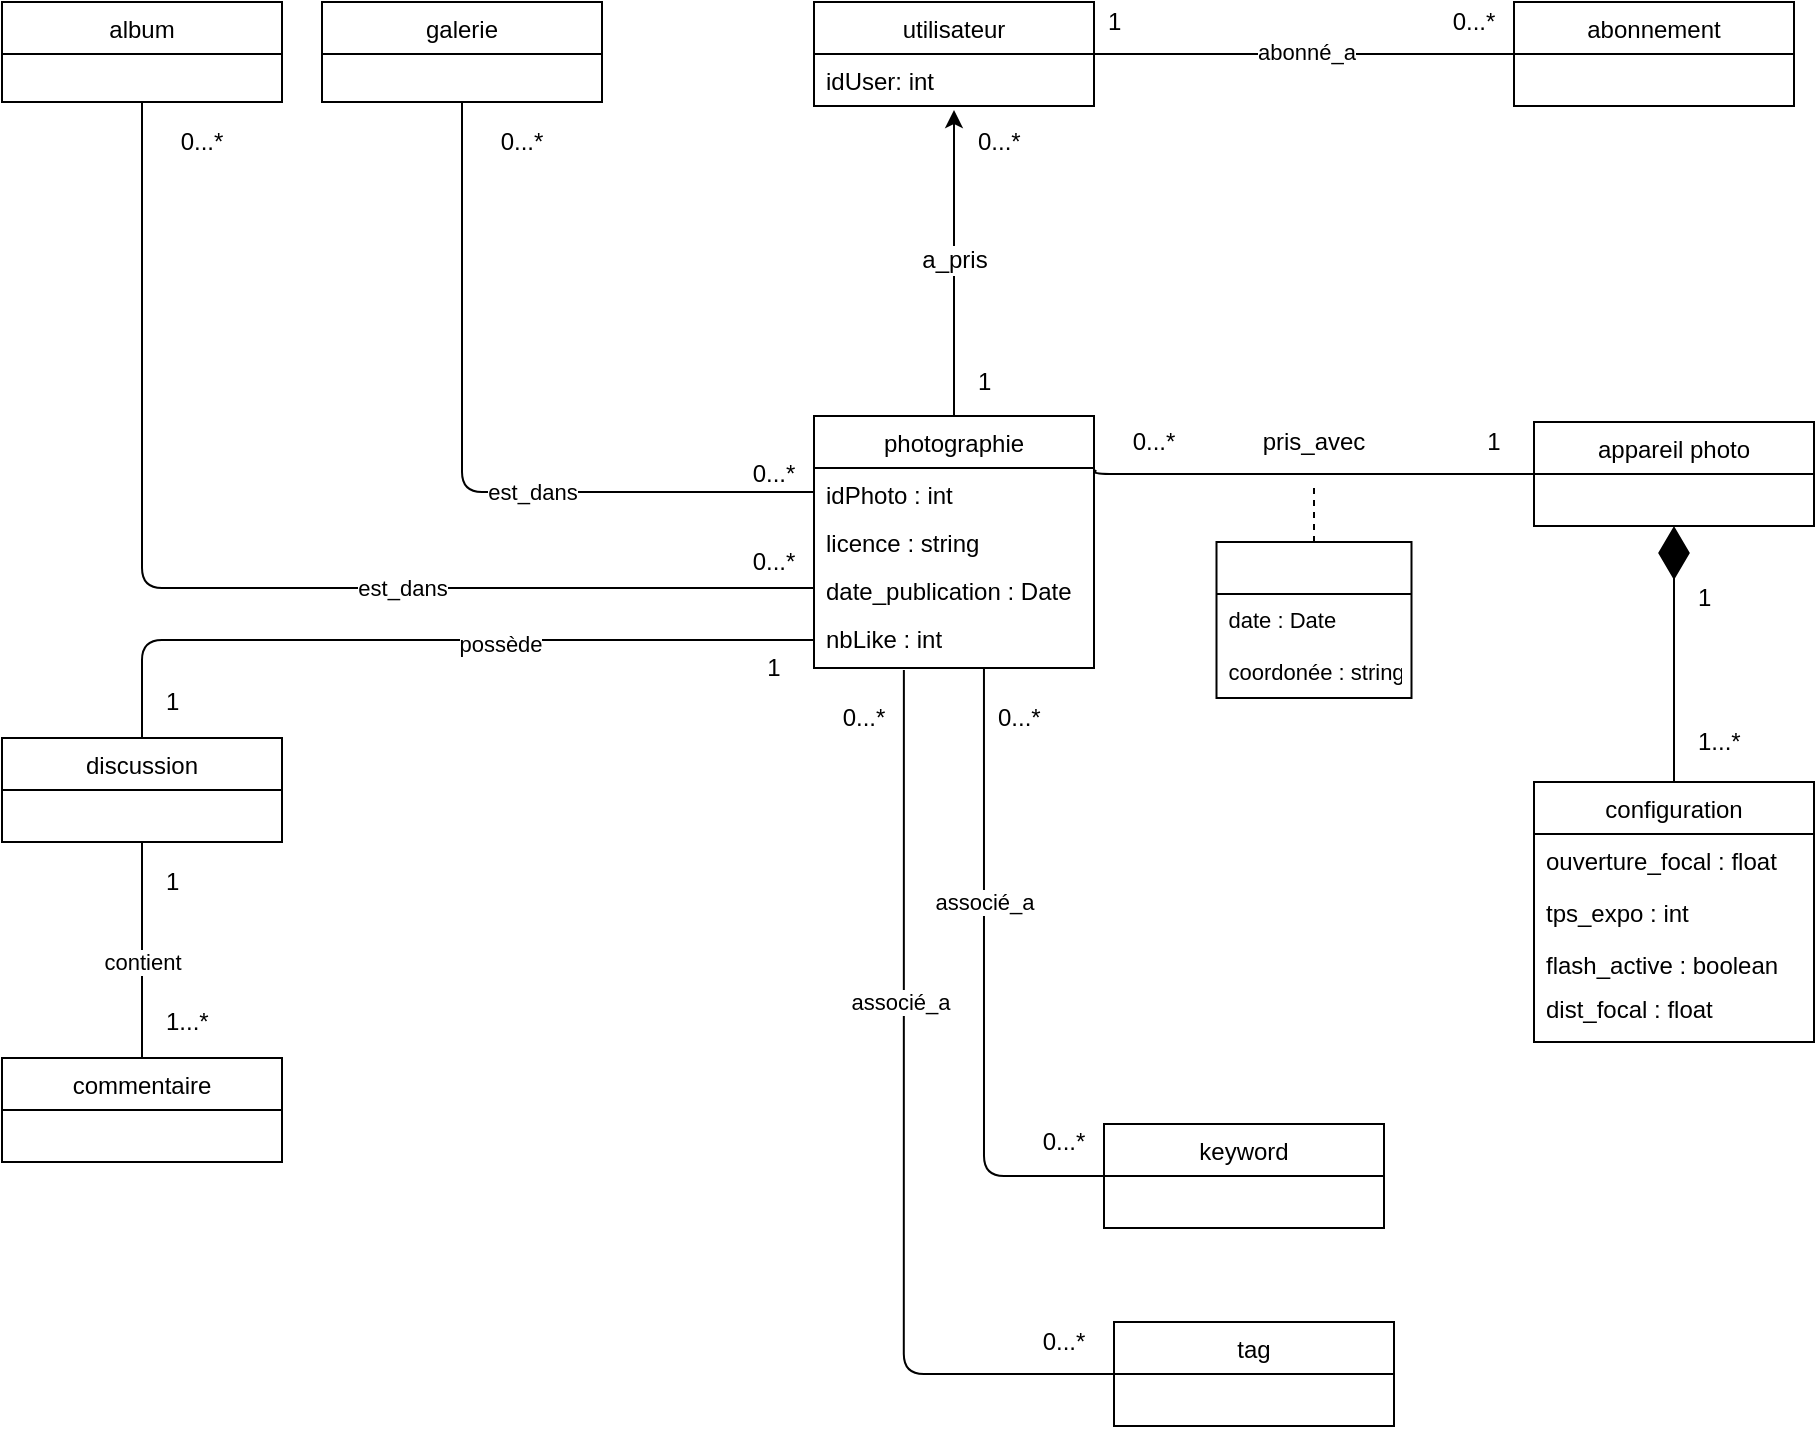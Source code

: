 <mxfile version="13.6.10" type="device" pages="2"><diagram name="Cahier des charges" id="e7e014a7-5840-1c2e-5031-d8a46d1fe8dd"><mxGraphModel dx="1422" dy="776" grid="1" gridSize="10" guides="1" tooltips="1" connect="1" arrows="1" fold="1" page="1" pageScale="1" pageWidth="1169" pageHeight="826" math="0" shadow="0"><root><mxCell id="0"/><mxCell id="1" parent="0"/><mxCell id="MgElmK1EMor92H8lIeCl-3" style="edgeStyle=orthogonalEdgeStyle;orthogonalLoop=1;jettySize=auto;html=1;exitX=1.007;exitY=0.042;exitDx=0;exitDy=0;entryX=0;entryY=0.5;entryDx=0;entryDy=0;endArrow=none;endFill=0;fontSize=12;exitPerimeter=0;" edge="1" parent="1" source="r1FM2OkD1w5JLrUPgH2x-79" target="r1FM2OkD1w5JLrUPgH2x-50"><mxGeometry relative="1" as="geometry"><Array as="points"><mxPoint x="650" y="316"/></Array></mxGeometry></mxCell><mxCell id="MgElmK1EMor92H8lIeCl-1" value="" style="endArrow=classic;html=1;fontSize=12;entryX=0.5;entryY=1.077;entryDx=0;entryDy=0;entryPerimeter=0;" edge="1" parent="1" source="r1FM2OkD1w5JLrUPgH2x-42" target="r1FM2OkD1w5JLrUPgH2x-111"><mxGeometry width="50" height="50" relative="1" as="geometry"><mxPoint x="610" y="370" as="sourcePoint"/><mxPoint x="560" y="420" as="targetPoint"/></mxGeometry></mxCell><mxCell id="MgElmK1EMor92H8lIeCl-28" value="a_pris" style="edgeLabel;align=center;verticalAlign=middle;resizable=0;points=[];fontSize=12;html=1;" vertex="1" connectable="0" parent="MgElmK1EMor92H8lIeCl-1"><mxGeometry x="0.244" y="2" relative="1" as="geometry"><mxPoint x="2" y="17" as="offset"/></mxGeometry></mxCell><mxCell id="r1FM2OkD1w5JLrUPgH2x-50" value="appareil photo" style="swimlane;fontStyle=0;childLayout=stackLayout;horizontal=1;startSize=26;fillColor=none;horizontalStack=0;resizeParent=1;resizeParentMax=0;resizeLast=0;collapsible=1;marginBottom=0;fontSize=12;" parent="1" vertex="1"><mxGeometry x="870" y="290" width="140" height="52" as="geometry"/></mxCell><mxCell id="MgElmK1EMor92H8lIeCl-4" value="pris_avec" style="text;html=1;strokeColor=none;fillColor=none;align=center;verticalAlign=middle;whiteSpace=wrap;fontSize=12;" vertex="1" parent="1"><mxGeometry x="740" y="290" width="40" height="20" as="geometry"/></mxCell><mxCell id="MgElmK1EMor92H8lIeCl-6" value="" style="endArrow=none;dashed=1;html=1;exitX=0.5;exitY=0;exitDx=0;exitDy=0;fontSize=12;" edge="1" parent="1" source="MgElmK1EMor92H8lIeCl-7"><mxGeometry width="50" height="50" relative="1" as="geometry"><mxPoint x="760" y="400" as="sourcePoint"/><mxPoint x="760" y="320" as="targetPoint"/></mxGeometry></mxCell><mxCell id="MgElmK1EMor92H8lIeCl-7" value="" style="swimlane;fontStyle=0;childLayout=stackLayout;horizontal=1;startSize=26;fillColor=none;horizontalStack=0;resizeParent=1;resizeParentMax=0;resizeLast=0;collapsible=1;marginBottom=0;fontSize=11;" vertex="1" parent="1"><mxGeometry x="711.25" y="350" width="97.5" height="78" as="geometry"/></mxCell><mxCell id="MgElmK1EMor92H8lIeCl-9" value="date : Date" style="text;strokeColor=none;fillColor=none;align=left;verticalAlign=top;spacingLeft=4;spacingRight=4;overflow=hidden;rotatable=0;points=[[0,0.5],[1,0.5]];portConstraint=eastwest;fontSize=11;" vertex="1" parent="MgElmK1EMor92H8lIeCl-7"><mxGeometry y="26" width="97.5" height="26" as="geometry"/></mxCell><mxCell id="MgElmK1EMor92H8lIeCl-10" value="coordonée : string" style="text;strokeColor=none;fillColor=none;align=left;verticalAlign=top;spacingLeft=4;spacingRight=4;overflow=hidden;rotatable=0;points=[[0,0.5],[1,0.5]];portConstraint=eastwest;fontSize=11;" vertex="1" parent="MgElmK1EMor92H8lIeCl-7"><mxGeometry y="52" width="97.5" height="26" as="geometry"/></mxCell><mxCell id="MgElmK1EMor92H8lIeCl-14" value="" style="endArrow=diamondThin;endFill=1;endSize=24;html=1;fontSize=11;entryX=0.5;entryY=1;entryDx=0;entryDy=0;exitX=0.5;exitY=0;exitDx=0;exitDy=0;" edge="1" parent="1" source="r1FM2OkD1w5JLrUPgH2x-58" target="r1FM2OkD1w5JLrUPgH2x-50"><mxGeometry width="160" relative="1" as="geometry"><mxPoint x="500" y="290" as="sourcePoint"/><mxPoint x="660" y="290" as="targetPoint"/></mxGeometry></mxCell><mxCell id="MgElmK1EMor92H8lIeCl-15" value="1" style="text;html=1;strokeColor=none;fillColor=none;align=left;verticalAlign=middle;whiteSpace=wrap;fontSize=12;" vertex="1" parent="1"><mxGeometry x="950" y="368" width="40" height="20" as="geometry"/></mxCell><mxCell id="MgElmK1EMor92H8lIeCl-16" value="1...*" style="text;html=1;strokeColor=none;fillColor=none;align=left;verticalAlign=middle;whiteSpace=wrap;fontSize=12;" vertex="1" parent="1"><mxGeometry x="950" y="440" width="40" height="20" as="geometry"/></mxCell><mxCell id="MgElmK1EMor92H8lIeCl-18" value="1" style="text;html=1;strokeColor=none;fillColor=none;align=center;verticalAlign=middle;whiteSpace=wrap;fontSize=12;" vertex="1" parent="1"><mxGeometry x="830" y="290" width="40" height="20" as="geometry"/></mxCell><mxCell id="MgElmK1EMor92H8lIeCl-19" value="0...*" style="text;html=1;strokeColor=none;fillColor=none;align=center;verticalAlign=middle;whiteSpace=wrap;fontSize=12;" vertex="1" parent="1"><mxGeometry x="660" y="290" width="40" height="20" as="geometry"/></mxCell><mxCell id="r1FM2OkD1w5JLrUPgH2x-58" value="configuration" style="swimlane;fontStyle=0;childLayout=stackLayout;horizontal=1;startSize=26;fillColor=none;horizontalStack=0;resizeParent=1;resizeParentMax=0;resizeLast=0;collapsible=1;marginBottom=0;fontSize=12;" parent="1" vertex="1"><mxGeometry x="870" y="470" width="140" height="130" as="geometry"/></mxCell><mxCell id="r1FM2OkD1w5JLrUPgH2x-59" value="ouverture_focal : float" style="text;strokeColor=none;fillColor=none;align=left;verticalAlign=top;spacingLeft=4;spacingRight=4;overflow=hidden;rotatable=0;points=[[0,0.5],[1,0.5]];portConstraint=eastwest;fontSize=12;" parent="r1FM2OkD1w5JLrUPgH2x-58" vertex="1"><mxGeometry y="26" width="140" height="26" as="geometry"/></mxCell><mxCell id="r1FM2OkD1w5JLrUPgH2x-60" value="tps_expo : int" style="text;strokeColor=none;fillColor=none;align=left;verticalAlign=top;spacingLeft=4;spacingRight=4;overflow=hidden;rotatable=0;points=[[0,0.5],[1,0.5]];portConstraint=eastwest;fontSize=12;" parent="r1FM2OkD1w5JLrUPgH2x-58" vertex="1"><mxGeometry y="52" width="140" height="26" as="geometry"/></mxCell><mxCell id="r1FM2OkD1w5JLrUPgH2x-61" value="flash_active : boolean" style="text;strokeColor=none;fillColor=none;align=left;verticalAlign=top;spacingLeft=4;spacingRight=4;overflow=hidden;rotatable=0;points=[[0,0.5],[1,0.5]];portConstraint=eastwest;fontSize=12;" parent="r1FM2OkD1w5JLrUPgH2x-58" vertex="1"><mxGeometry y="78" width="140" height="22" as="geometry"/></mxCell><mxCell id="rGrijk-aT5Hso4aHyGfM-5" value="dist_focal : float" style="text;strokeColor=none;fillColor=none;align=left;verticalAlign=top;spacingLeft=4;spacingRight=4;overflow=hidden;rotatable=0;points=[[0,0.5],[1,0.5]];portConstraint=eastwest;fontSize=12;" parent="r1FM2OkD1w5JLrUPgH2x-58" vertex="1"><mxGeometry y="100" width="140" height="30" as="geometry"/></mxCell><mxCell id="MgElmK1EMor92H8lIeCl-22" value="0...*" style="text;html=1;strokeColor=none;fillColor=none;align=left;verticalAlign=middle;whiteSpace=wrap;fontSize=12;" vertex="1" parent="1"><mxGeometry x="590" y="140" width="40" height="20" as="geometry"/></mxCell><mxCell id="MgElmK1EMor92H8lIeCl-23" value="1" style="text;html=1;strokeColor=none;fillColor=none;align=left;verticalAlign=middle;whiteSpace=wrap;fontSize=12;" vertex="1" parent="1"><mxGeometry x="590" y="260" width="35" height="20" as="geometry"/></mxCell><mxCell id="MgElmK1EMor92H8lIeCl-45" style="edgeStyle=orthogonalEdgeStyle;curved=0;rounded=1;sketch=0;orthogonalLoop=1;jettySize=auto;html=1;exitX=0;exitY=0.5;exitDx=0;exitDy=0;endArrow=none;endFill=0;entryX=0.5;entryY=1;entryDx=0;entryDy=0;" edge="1" parent="1" source="r1FM2OkD1w5JLrUPgH2x-79" target="MgElmK1EMor92H8lIeCl-34"><mxGeometry relative="1" as="geometry"><mxPoint x="247" y="240" as="targetPoint"/></mxGeometry></mxCell><mxCell id="MgElmK1EMor92H8lIeCl-47" value="est_dans" style="edgeLabel;html=1;align=center;verticalAlign=middle;resizable=0;points=[];" vertex="1" connectable="0" parent="MgElmK1EMor92H8lIeCl-45"><mxGeometry x="-0.122" y="-1" relative="1" as="geometry"><mxPoint x="22" y="1" as="offset"/></mxGeometry></mxCell><mxCell id="MgElmK1EMor92H8lIeCl-46" style="edgeStyle=orthogonalEdgeStyle;curved=0;rounded=1;sketch=0;orthogonalLoop=1;jettySize=auto;html=1;exitX=0;exitY=0.5;exitDx=0;exitDy=0;entryX=0.5;entryY=1;entryDx=0;entryDy=0;endArrow=none;endFill=0;" edge="1" parent="1" source="MgElmK1EMor92H8lIeCl-5" target="MgElmK1EMor92H8lIeCl-30"><mxGeometry relative="1" as="geometry"/></mxCell><mxCell id="MgElmK1EMor92H8lIeCl-48" value="est_dans" style="edgeLabel;html=1;align=center;verticalAlign=middle;resizable=0;points=[];" vertex="1" connectable="0" parent="MgElmK1EMor92H8lIeCl-46"><mxGeometry x="-0.322" y="2" relative="1" as="geometry"><mxPoint x="-10" y="-2" as="offset"/></mxGeometry></mxCell><mxCell id="MgElmK1EMor92H8lIeCl-49" value="0...*&lt;span style=&quot;color: rgba(0 , 0 , 0 , 0) ; font-family: monospace ; font-size: 0px&quot;&gt;%3CmxGraphModel%3E%3Croot%3E%3CmxCell%20id%3D%220%22%2F%3E%3CmxCell%20id%3D%221%22%20parent%3D%220%22%2F%3E%3CmxCell%20id%3D%222%22%20value%3D%22photographie%22%20style%3D%22swimlane%3BfontStyle%3D0%3BchildLayout%3DstackLayout%3Bhorizontal%3D1%3BstartSize%3D26%3BfillColor%3Dnone%3BhorizontalStack%3D0%3BresizeParent%3D1%3BresizeParentMax%3D0%3BresizeLast%3D0%3Bcollapsible%3D1%3BmarginBottom%3D0%3BfontSize%3D12%3B%22%20vertex%3D%221%22%20parent%3D%221%22%3E%3CmxGeometry%20x%3D%22515%22%20y%3D%22290%22%20width%3D%22140%22%20height%3D%2298%22%20as%3D%22geometry%22%2F%3E%3C%2FmxCell%3E%3CmxCell%20id%3D%223%22%20value%3D%22idPhoto%20%3A%20int%22%20style%3D%22text%3BstrokeColor%3Dnone%3BfillColor%3Dnone%3Balign%3Dleft%3BverticalAlign%3Dtop%3BspacingLeft%3D4%3BspacingRight%3D4%3Boverflow%3Dhidden%3Brotatable%3D0%3Bpoints%3D%5B%5B0%2C0.5%5D%2C%5B1%2C0.5%5D%5D%3BportConstraint%3Deastwest%3BfontSize%3D12%3B%22%20vertex%3D%221%22%20parent%3D%222%22%3E%3CmxGeometry%20y%3D%2226%22%20width%3D%22140%22%20height%3D%2224%22%20as%3D%22geometry%22%2F%3E%3C%2FmxCell%3E%3CmxCell%20id%3D%224%22%20value%3D%22licence%20%3A%20string%22%20style%3D%22text%3BstrokeColor%3Dnone%3BfillColor%3Dnone%3Balign%3Dleft%3BverticalAlign%3Dtop%3BspacingLeft%3D4%3BspacingRight%3D4%3Boverflow%3Dhidden%3Brotatable%3D0%3Bpoints%3D%5B%5B0%2C0.5%5D%2C%5B1%2C0.5%5D%5D%3BportConstraint%3Deastwest%3BfontSize%3D12%3B%22%20vertex%3D%221%22%20parent%3D%222%22%3E%3CmxGeometry%20y%3D%2250%22%20width%3D%22140%22%20height%3D%2224%22%20as%3D%22geometry%22%2F%3E%3C%2FmxCell%3E%3CmxCell%20id%3D%225%22%20value%3D%22date_publication%20%3A%20Date%22%20style%3D%22text%3BstrokeColor%3Dnone%3BfillColor%3Dnone%3Balign%3Dleft%3BverticalAlign%3Dtop%3BspacingLeft%3D4%3BspacingRight%3D4%3Boverflow%3Dhidden%3Brotatable%3D0%3Bpoints%3D%5B%5B0%2C0.5%5D%2C%5B1%2C0.5%5D%5D%3BportConstraint%3Deastwest%3BfontSize%3D12%3B%22%20vertex%3D%221%22%20parent%3D%222%22%3E%3CmxGeometry%20y%3D%2274%22%20width%3D%22140%22%20height%3D%2224%22%20as%3D%22geometry%22%2F%3E%3C%2FmxCell%3E%3C%2Froot%3E%3C%2FmxGraphModel%3E&lt;/span&gt;" style="text;html=1;strokeColor=none;fillColor=none;align=center;verticalAlign=middle;whiteSpace=wrap;rounded=0;sketch=0;" vertex="1" parent="1"><mxGeometry x="470" y="350" width="40" height="20" as="geometry"/></mxCell><mxCell id="MgElmK1EMor92H8lIeCl-50" value="0...*&lt;span style=&quot;color: rgba(0 , 0 , 0 , 0) ; font-family: monospace ; font-size: 0px&quot;&gt;%3CmxGraphModel%3E%3Croot%3E%3CmxCell%20id%3D%220%22%2F%3E%3CmxCell%20id%3D%221%22%20parent%3D%220%22%2F%3E%3CmxCell%20id%3D%222%22%20value%3D%22photographie%22%20style%3D%22swimlane%3BfontStyle%3D0%3BchildLayout%3DstackLayout%3Bhorizontal%3D1%3BstartSize%3D26%3BfillColor%3Dnone%3BhorizontalStack%3D0%3BresizeParent%3D1%3BresizeParentMax%3D0%3BresizeLast%3D0%3Bcollapsible%3D1%3BmarginBottom%3D0%3BfontSize%3D12%3B%22%20vertex%3D%221%22%20parent%3D%221%22%3E%3CmxGeometry%20x%3D%22515%22%20y%3D%22290%22%20width%3D%22140%22%20height%3D%2298%22%20as%3D%22geometry%22%2F%3E%3C%2FmxCell%3E%3CmxCell%20id%3D%223%22%20value%3D%22idPhoto%20%3A%20int%22%20style%3D%22text%3BstrokeColor%3Dnone%3BfillColor%3Dnone%3Balign%3Dleft%3BverticalAlign%3Dtop%3BspacingLeft%3D4%3BspacingRight%3D4%3Boverflow%3Dhidden%3Brotatable%3D0%3Bpoints%3D%5B%5B0%2C0.5%5D%2C%5B1%2C0.5%5D%5D%3BportConstraint%3Deastwest%3BfontSize%3D12%3B%22%20vertex%3D%221%22%20parent%3D%222%22%3E%3CmxGeometry%20y%3D%2226%22%20width%3D%22140%22%20height%3D%2224%22%20as%3D%22geometry%22%2F%3E%3C%2FmxCell%3E%3CmxCell%20id%3D%224%22%20value%3D%22licence%20%3A%20string%22%20style%3D%22text%3BstrokeColor%3Dnone%3BfillColor%3Dnone%3Balign%3Dleft%3BverticalAlign%3Dtop%3BspacingLeft%3D4%3BspacingRight%3D4%3Boverflow%3Dhidden%3Brotatable%3D0%3Bpoints%3D%5B%5B0%2C0.5%5D%2C%5B1%2C0.5%5D%5D%3BportConstraint%3Deastwest%3BfontSize%3D12%3B%22%20vertex%3D%221%22%20parent%3D%222%22%3E%3CmxGeometry%20y%3D%2250%22%20width%3D%22140%22%20height%3D%2224%22%20as%3D%22geometry%22%2F%3E%3C%2FmxCell%3E%3CmxCell%20id%3D%225%22%20value%3D%22date_publication%20%3A%20Date%22%20style%3D%22text%3BstrokeColor%3Dnone%3BfillColor%3Dnone%3Balign%3Dleft%3BverticalAlign%3Dtop%3BspacingLeft%3D4%3BspacingRight%3D4%3Boverflow%3Dhidden%3Brotatable%3D0%3Bpoints%3D%5B%5B0%2C0.5%5D%2C%5B1%2C0.5%5D%5D%3BportConstraint%3Deastwest%3BfontSize%3D12%3B%22%20vertex%3D%221%22%20parent%3D%222%22%3E%3CmxGeometry%20y%3D%2274%22%20width%3D%22140%22%20height%3D%2224%22%20as%3D%22geometry%22%2F%3E%3C%2FmxCell%3E%3C%2Froot%3E%3C%2FmxGraphModel%3E&lt;/span&gt;" style="text;html=1;strokeColor=none;fillColor=none;align=center;verticalAlign=middle;whiteSpace=wrap;rounded=0;sketch=0;" vertex="1" parent="1"><mxGeometry x="470" y="306" width="40" height="20" as="geometry"/></mxCell><mxCell id="MgElmK1EMor92H8lIeCl-51" value="0...*&lt;span style=&quot;color: rgba(0 , 0 , 0 , 0) ; font-family: monospace ; font-size: 0px&quot;&gt;%3CmxGraphModel%3E%3Croot%3E%3CmxCell%20id%3D%220%22%2F%3E%3CmxCell%20id%3D%221%22%20parent%3D%220%22%2F%3E%3CmxCell%20id%3D%222%22%20value%3D%22photographie%22%20style%3D%22swimlane%3BfontStyle%3D0%3BchildLayout%3DstackLayout%3Bhorizontal%3D1%3BstartSize%3D26%3BfillColor%3Dnone%3BhorizontalStack%3D0%3BresizeParent%3D1%3BresizeParentMax%3D0%3BresizeLast%3D0%3Bcollapsible%3D1%3BmarginBottom%3D0%3BfontSize%3D12%3B%22%20vertex%3D%221%22%20parent%3D%221%22%3E%3CmxGeometry%20x%3D%22515%22%20y%3D%22290%22%20width%3D%22140%22%20height%3D%2298%22%20as%3D%22geometry%22%2F%3E%3C%2FmxCell%3E%3CmxCell%20id%3D%223%22%20value%3D%22idPhoto%20%3A%20int%22%20style%3D%22text%3BstrokeColor%3Dnone%3BfillColor%3Dnone%3Balign%3Dleft%3BverticalAlign%3Dtop%3BspacingLeft%3D4%3BspacingRight%3D4%3Boverflow%3Dhidden%3Brotatable%3D0%3Bpoints%3D%5B%5B0%2C0.5%5D%2C%5B1%2C0.5%5D%5D%3BportConstraint%3Deastwest%3BfontSize%3D12%3B%22%20vertex%3D%221%22%20parent%3D%222%22%3E%3CmxGeometry%20y%3D%2226%22%20width%3D%22140%22%20height%3D%2224%22%20as%3D%22geometry%22%2F%3E%3C%2FmxCell%3E%3CmxCell%20id%3D%224%22%20value%3D%22licence%20%3A%20string%22%20style%3D%22text%3BstrokeColor%3Dnone%3BfillColor%3Dnone%3Balign%3Dleft%3BverticalAlign%3Dtop%3BspacingLeft%3D4%3BspacingRight%3D4%3Boverflow%3Dhidden%3Brotatable%3D0%3Bpoints%3D%5B%5B0%2C0.5%5D%2C%5B1%2C0.5%5D%5D%3BportConstraint%3Deastwest%3BfontSize%3D12%3B%22%20vertex%3D%221%22%20parent%3D%222%22%3E%3CmxGeometry%20y%3D%2250%22%20width%3D%22140%22%20height%3D%2224%22%20as%3D%22geometry%22%2F%3E%3C%2FmxCell%3E%3CmxCell%20id%3D%225%22%20value%3D%22date_publication%20%3A%20Date%22%20style%3D%22text%3BstrokeColor%3Dnone%3BfillColor%3Dnone%3Balign%3Dleft%3BverticalAlign%3Dtop%3BspacingLeft%3D4%3BspacingRight%3D4%3Boverflow%3Dhidden%3Brotatable%3D0%3Bpoints%3D%5B%5B0%2C0.5%5D%2C%5B1%2C0.5%5D%5D%3BportConstraint%3Deastwest%3BfontSize%3D12%3B%22%20vertex%3D%221%22%20parent%3D%222%22%3E%3CmxGeometry%20y%3D%2274%22%20width%3D%22140%22%20height%3D%2224%22%20as%3D%22geometry%22%2F%3E%3C%2FmxCell%3E%3C%2Froot%3E%3C%2FmxGraphModel%3E&lt;/span&gt;" style="text;html=1;strokeColor=none;fillColor=none;align=center;verticalAlign=middle;whiteSpace=wrap;rounded=0;sketch=0;" vertex="1" parent="1"><mxGeometry x="344" y="140" width="40" height="20" as="geometry"/></mxCell><mxCell id="MgElmK1EMor92H8lIeCl-52" value="0...*&lt;span style=&quot;color: rgba(0 , 0 , 0 , 0) ; font-family: monospace ; font-size: 0px&quot;&gt;%3CmxGraphModel%3E%3Croot%3E%3CmxCell%20id%3D%220%22%2F%3E%3CmxCell%20id%3D%221%22%20parent%3D%220%22%2F%3E%3CmxCell%20id%3D%222%22%20value%3D%22photographie%22%20style%3D%22swimlane%3BfontStyle%3D0%3BchildLayout%3DstackLayout%3Bhorizontal%3D1%3BstartSize%3D26%3BfillColor%3Dnone%3BhorizontalStack%3D0%3BresizeParent%3D1%3BresizeParentMax%3D0%3BresizeLast%3D0%3Bcollapsible%3D1%3BmarginBottom%3D0%3BfontSize%3D12%3B%22%20vertex%3D%221%22%20parent%3D%221%22%3E%3CmxGeometry%20x%3D%22515%22%20y%3D%22290%22%20width%3D%22140%22%20height%3D%2298%22%20as%3D%22geometry%22%2F%3E%3C%2FmxCell%3E%3CmxCell%20id%3D%223%22%20value%3D%22idPhoto%20%3A%20int%22%20style%3D%22text%3BstrokeColor%3Dnone%3BfillColor%3Dnone%3Balign%3Dleft%3BverticalAlign%3Dtop%3BspacingLeft%3D4%3BspacingRight%3D4%3Boverflow%3Dhidden%3Brotatable%3D0%3Bpoints%3D%5B%5B0%2C0.5%5D%2C%5B1%2C0.5%5D%5D%3BportConstraint%3Deastwest%3BfontSize%3D12%3B%22%20vertex%3D%221%22%20parent%3D%222%22%3E%3CmxGeometry%20y%3D%2226%22%20width%3D%22140%22%20height%3D%2224%22%20as%3D%22geometry%22%2F%3E%3C%2FmxCell%3E%3CmxCell%20id%3D%224%22%20value%3D%22licence%20%3A%20string%22%20style%3D%22text%3BstrokeColor%3Dnone%3BfillColor%3Dnone%3Balign%3Dleft%3BverticalAlign%3Dtop%3BspacingLeft%3D4%3BspacingRight%3D4%3Boverflow%3Dhidden%3Brotatable%3D0%3Bpoints%3D%5B%5B0%2C0.5%5D%2C%5B1%2C0.5%5D%5D%3BportConstraint%3Deastwest%3BfontSize%3D12%3B%22%20vertex%3D%221%22%20parent%3D%222%22%3E%3CmxGeometry%20y%3D%2250%22%20width%3D%22140%22%20height%3D%2224%22%20as%3D%22geometry%22%2F%3E%3C%2FmxCell%3E%3CmxCell%20id%3D%225%22%20value%3D%22date_publication%20%3A%20Date%22%20style%3D%22text%3BstrokeColor%3Dnone%3BfillColor%3Dnone%3Balign%3Dleft%3BverticalAlign%3Dtop%3BspacingLeft%3D4%3BspacingRight%3D4%3Boverflow%3Dhidden%3Brotatable%3D0%3Bpoints%3D%5B%5B0%2C0.5%5D%2C%5B1%2C0.5%5D%5D%3BportConstraint%3Deastwest%3BfontSize%3D12%3B%22%20vertex%3D%221%22%20parent%3D%222%22%3E%3CmxGeometry%20y%3D%2274%22%20width%3D%22140%22%20height%3D%2224%22%20as%3D%22geometry%22%2F%3E%3C%2FmxCell%3E%3C%2Froot%3E%3C%2FmxGraphModel%3E&lt;/span&gt;" style="text;html=1;strokeColor=none;fillColor=none;align=center;verticalAlign=middle;whiteSpace=wrap;rounded=0;sketch=0;" vertex="1" parent="1"><mxGeometry x="184" y="140" width="40" height="20" as="geometry"/></mxCell><mxCell id="MgElmK1EMor92H8lIeCl-71" value="0...*" style="text;html=1;strokeColor=none;fillColor=none;align=center;verticalAlign=middle;whiteSpace=wrap;fontSize=12;" vertex="1" parent="1"><mxGeometry x="615" y="640" width="40" height="20" as="geometry"/></mxCell><mxCell id="MgElmK1EMor92H8lIeCl-72" value="0...*" style="text;html=1;strokeColor=none;fillColor=none;align=center;verticalAlign=middle;whiteSpace=wrap;fontSize=12;" vertex="1" parent="1"><mxGeometry x="615" y="740" width="40" height="20" as="geometry"/></mxCell><mxCell id="MgElmK1EMor92H8lIeCl-75" value="0...*" style="text;html=1;strokeColor=none;fillColor=none;align=center;verticalAlign=middle;whiteSpace=wrap;fontSize=12;" vertex="1" parent="1"><mxGeometry x="515" y="428" width="40" height="20" as="geometry"/></mxCell><mxCell id="MgElmK1EMor92H8lIeCl-76" value="0...*" style="text;html=1;strokeColor=none;fillColor=none;align=left;verticalAlign=middle;whiteSpace=wrap;fontSize=12;" vertex="1" parent="1"><mxGeometry x="600" y="428" width="40" height="20" as="geometry"/></mxCell><mxCell id="MgElmK1EMor92H8lIeCl-82" style="edgeStyle=orthogonalEdgeStyle;curved=0;rounded=1;sketch=0;orthogonalLoop=1;jettySize=auto;html=1;exitX=0;exitY=0.5;exitDx=0;exitDy=0;entryX=0.607;entryY=1;entryDx=0;entryDy=0;entryPerimeter=0;endArrow=none;endFill=0;" edge="1" parent="1" source="MgElmK1EMor92H8lIeCl-65" target="MgElmK1EMor92H8lIeCl-80"><mxGeometry relative="1" as="geometry"/></mxCell><mxCell id="MgElmK1EMor92H8lIeCl-97" value="associé_a" style="edgeLabel;html=1;align=center;verticalAlign=middle;resizable=0;points=[];" vertex="1" connectable="0" parent="MgElmK1EMor92H8lIeCl-82"><mxGeometry x="0.255" relative="1" as="geometry"><mxPoint as="offset"/></mxGeometry></mxCell><mxCell id="MgElmK1EMor92H8lIeCl-65" value="keyword" style="swimlane;fontStyle=0;childLayout=stackLayout;horizontal=1;startSize=26;fillColor=none;horizontalStack=0;resizeParent=1;resizeParentMax=0;resizeLast=0;collapsible=1;marginBottom=0;rounded=0;sketch=0;" vertex="1" parent="1"><mxGeometry x="655" y="641" width="140" height="52" as="geometry"/></mxCell><mxCell id="MgElmK1EMor92H8lIeCl-34" value="galerie" style="swimlane;fontStyle=0;childLayout=stackLayout;horizontal=1;startSize=26;fillColor=none;horizontalStack=0;resizeParent=1;resizeParentMax=0;resizeLast=0;collapsible=1;marginBottom=0;fontSize=12;" vertex="1" parent="1"><mxGeometry x="264" y="80" width="140" height="50" as="geometry"/></mxCell><mxCell id="MgElmK1EMor92H8lIeCl-30" value="album" style="swimlane;fontStyle=0;childLayout=stackLayout;horizontal=1;startSize=26;fillColor=none;horizontalStack=0;resizeParent=1;resizeParentMax=0;resizeLast=0;collapsible=1;marginBottom=0;fontSize=12;" vertex="1" parent="1"><mxGeometry x="104" y="80" width="140" height="50" as="geometry"/></mxCell><mxCell id="MgElmK1EMor92H8lIeCl-81" style="edgeStyle=orthogonalEdgeStyle;curved=0;rounded=1;sketch=0;orthogonalLoop=1;jettySize=auto;html=1;exitX=0;exitY=0.5;exitDx=0;exitDy=0;entryX=0.321;entryY=1.036;entryDx=0;entryDy=0;entryPerimeter=0;endArrow=none;endFill=0;" edge="1" parent="1" source="MgElmK1EMor92H8lIeCl-61" target="MgElmK1EMor92H8lIeCl-80"><mxGeometry relative="1" as="geometry"/></mxCell><mxCell id="MgElmK1EMor92H8lIeCl-98" value="associé_a" style="edgeLabel;html=1;align=center;verticalAlign=middle;resizable=0;points=[];" vertex="1" connectable="0" parent="MgElmK1EMor92H8lIeCl-81"><mxGeometry x="0.274" y="2" relative="1" as="geometry"><mxPoint as="offset"/></mxGeometry></mxCell><mxCell id="MgElmK1EMor92H8lIeCl-61" value="tag" style="swimlane;fontStyle=0;childLayout=stackLayout;horizontal=1;startSize=26;fillColor=none;horizontalStack=0;resizeParent=1;resizeParentMax=0;resizeLast=0;collapsible=1;marginBottom=0;rounded=0;sketch=0;" vertex="1" parent="1"><mxGeometry x="660" y="740" width="140" height="52" as="geometry"/></mxCell><mxCell id="r1FM2OkD1w5JLrUPgH2x-42" value="photographie" style="swimlane;fontStyle=0;childLayout=stackLayout;horizontal=1;startSize=26;fillColor=none;horizontalStack=0;resizeParent=1;resizeParentMax=0;resizeLast=0;collapsible=1;marginBottom=0;fontSize=12;verticalAlign=middle;rounded=0;" parent="1" vertex="1"><mxGeometry x="510" y="287" width="140" height="126" as="geometry"/></mxCell><mxCell id="r1FM2OkD1w5JLrUPgH2x-79" value="idPhoto : int" style="text;strokeColor=none;fillColor=none;align=left;verticalAlign=top;spacingLeft=4;spacingRight=4;overflow=hidden;rotatable=0;points=[[0,0.5],[1,0.5]];portConstraint=eastwest;fontSize=12;" parent="r1FM2OkD1w5JLrUPgH2x-42" vertex="1"><mxGeometry y="26" width="140" height="24" as="geometry"/></mxCell><mxCell id="r1FM2OkD1w5JLrUPgH2x-97" value="licence : string" style="text;strokeColor=none;fillColor=none;align=left;verticalAlign=top;spacingLeft=4;spacingRight=4;overflow=hidden;rotatable=0;points=[[0,0.5],[1,0.5]];portConstraint=eastwest;fontSize=12;" parent="r1FM2OkD1w5JLrUPgH2x-42" vertex="1"><mxGeometry y="50" width="140" height="24" as="geometry"/></mxCell><mxCell id="MgElmK1EMor92H8lIeCl-5" value="date_publication : Date" style="text;strokeColor=none;fillColor=none;align=left;verticalAlign=top;spacingLeft=4;spacingRight=4;overflow=hidden;rotatable=0;points=[[0,0.5],[1,0.5]];portConstraint=eastwest;fontSize=12;" vertex="1" parent="r1FM2OkD1w5JLrUPgH2x-42"><mxGeometry y="74" width="140" height="24" as="geometry"/></mxCell><mxCell id="MgElmK1EMor92H8lIeCl-80" value="nbLike : int" style="text;strokeColor=none;fillColor=none;align=left;verticalAlign=top;spacingLeft=4;spacingRight=4;overflow=hidden;rotatable=0;points=[[0,0.5],[1,0.5]];portConstraint=eastwest;fontSize=12;" vertex="1" parent="r1FM2OkD1w5JLrUPgH2x-42"><mxGeometry y="98" width="140" height="28" as="geometry"/></mxCell><mxCell id="r1FM2OkD1w5JLrUPgH2x-46" value="utilisateur" style="swimlane;fontStyle=0;childLayout=stackLayout;horizontal=1;startSize=26;fillColor=none;horizontalStack=0;resizeParent=1;resizeParentMax=0;resizeLast=0;collapsible=1;marginBottom=0;fontSize=12;" parent="1" vertex="1"><mxGeometry x="510" y="80" width="140" height="52" as="geometry"/></mxCell><mxCell id="r1FM2OkD1w5JLrUPgH2x-111" value="idUser: int" style="text;strokeColor=none;fillColor=none;align=left;verticalAlign=top;spacingLeft=4;spacingRight=4;overflow=hidden;rotatable=0;points=[[0,0.5],[1,0.5]];portConstraint=eastwest;fontSize=12;" parent="r1FM2OkD1w5JLrUPgH2x-46" vertex="1"><mxGeometry y="26" width="140" height="26" as="geometry"/></mxCell><mxCell id="MgElmK1EMor92H8lIeCl-88" style="edgeStyle=orthogonalEdgeStyle;curved=0;rounded=1;sketch=0;orthogonalLoop=1;jettySize=auto;html=1;exitX=0;exitY=0.5;exitDx=0;exitDy=0;entryX=0.5;entryY=0;entryDx=0;entryDy=0;endArrow=none;endFill=0;" edge="1" parent="1" source="MgElmK1EMor92H8lIeCl-80" target="MgElmK1EMor92H8lIeCl-84"><mxGeometry relative="1" as="geometry"/></mxCell><mxCell id="MgElmK1EMor92H8lIeCl-101" value="possède" style="edgeLabel;html=1;align=center;verticalAlign=middle;resizable=0;points=[];" vertex="1" connectable="0" parent="MgElmK1EMor92H8lIeCl-88"><mxGeometry x="-0.184" y="2" relative="1" as="geometry"><mxPoint as="offset"/></mxGeometry></mxCell><mxCell id="MgElmK1EMor92H8lIeCl-84" value="discussion" style="swimlane;fontStyle=0;childLayout=stackLayout;horizontal=1;startSize=26;fillColor=none;horizontalStack=0;resizeParent=1;resizeParentMax=0;resizeLast=0;collapsible=1;marginBottom=0;rounded=0;sketch=0;align=center;html=0;" vertex="1" parent="1"><mxGeometry x="104" y="448" width="140" height="52" as="geometry"/></mxCell><mxCell id="MgElmK1EMor92H8lIeCl-89" value="commentaire" style="swimlane;fontStyle=0;childLayout=stackLayout;horizontal=1;startSize=26;fillColor=none;horizontalStack=0;resizeParent=1;resizeParentMax=0;resizeLast=0;collapsible=1;marginBottom=0;rounded=0;sketch=0;align=center;html=0;" vertex="1" parent="1"><mxGeometry x="104" y="608" width="140" height="52" as="geometry"/></mxCell><mxCell id="MgElmK1EMor92H8lIeCl-93" value="" style="endArrow=none;html=1;exitX=0.5;exitY=1;exitDx=0;exitDy=0;entryX=0.5;entryY=0;entryDx=0;entryDy=0;" edge="1" parent="1" source="MgElmK1EMor92H8lIeCl-84" target="MgElmK1EMor92H8lIeCl-89"><mxGeometry width="50" height="50" relative="1" as="geometry"><mxPoint x="560" y="490" as="sourcePoint"/><mxPoint x="610" y="440" as="targetPoint"/></mxGeometry></mxCell><mxCell id="MgElmK1EMor92H8lIeCl-96" value="contient" style="edgeLabel;html=1;align=center;verticalAlign=middle;resizable=0;points=[];" vertex="1" connectable="0" parent="MgElmK1EMor92H8lIeCl-93"><mxGeometry x="0.222" relative="1" as="geometry"><mxPoint y="-6" as="offset"/></mxGeometry></mxCell><mxCell id="MgElmK1EMor92H8lIeCl-94" value="1" style="text;html=1;strokeColor=none;fillColor=none;align=left;verticalAlign=middle;whiteSpace=wrap;fontSize=12;" vertex="1" parent="1"><mxGeometry x="184" y="510" width="40" height="20" as="geometry"/></mxCell><mxCell id="MgElmK1EMor92H8lIeCl-95" value="1...*" style="text;html=1;strokeColor=none;fillColor=none;align=left;verticalAlign=middle;whiteSpace=wrap;fontSize=12;" vertex="1" parent="1"><mxGeometry x="184" y="580" width="40" height="20" as="geometry"/></mxCell><mxCell id="MgElmK1EMor92H8lIeCl-99" value="1" style="text;html=1;strokeColor=none;fillColor=none;align=left;verticalAlign=middle;whiteSpace=wrap;fontSize=12;" vertex="1" parent="1"><mxGeometry x="184" y="420" width="40" height="20" as="geometry"/></mxCell><mxCell id="MgElmK1EMor92H8lIeCl-100" value="1" style="text;html=1;strokeColor=none;fillColor=none;align=center;verticalAlign=middle;whiteSpace=wrap;fontSize=12;" vertex="1" parent="1"><mxGeometry x="470" y="403" width="40" height="20" as="geometry"/></mxCell><mxCell id="MgElmK1EMor92H8lIeCl-108" style="edgeStyle=orthogonalEdgeStyle;curved=0;rounded=1;sketch=0;orthogonalLoop=1;jettySize=auto;html=1;entryX=1;entryY=0.5;entryDx=0;entryDy=0;endArrow=none;endFill=0;" edge="1" parent="1" source="MgElmK1EMor92H8lIeCl-103" target="r1FM2OkD1w5JLrUPgH2x-46"><mxGeometry relative="1" as="geometry"/></mxCell><mxCell id="MgElmK1EMor92H8lIeCl-109" value="abonné_a" style="edgeLabel;html=1;align=center;verticalAlign=middle;resizable=0;points=[];" vertex="1" connectable="0" parent="MgElmK1EMor92H8lIeCl-108"><mxGeometry x="0.133" y="4" relative="1" as="geometry"><mxPoint x="15" y="-5" as="offset"/></mxGeometry></mxCell><mxCell id="MgElmK1EMor92H8lIeCl-103" value="abonnement" style="swimlane;fontStyle=0;childLayout=stackLayout;horizontal=1;startSize=26;fillColor=none;horizontalStack=0;resizeParent=1;resizeParentMax=0;resizeLast=0;collapsible=1;marginBottom=0;rounded=0;sketch=0;align=center;html=0;" vertex="1" parent="1"><mxGeometry x="860" y="80" width="140" height="52" as="geometry"/></mxCell><mxCell id="MgElmK1EMor92H8lIeCl-110" value="0...*" style="text;html=1;strokeColor=none;fillColor=none;align=center;verticalAlign=middle;whiteSpace=wrap;fontSize=12;" vertex="1" parent="1"><mxGeometry x="820" y="80" width="40" height="20" as="geometry"/></mxCell><mxCell id="MgElmK1EMor92H8lIeCl-113" value="1" style="text;html=1;strokeColor=none;fillColor=none;align=left;verticalAlign=middle;whiteSpace=wrap;fontSize=12;" vertex="1" parent="1"><mxGeometry x="655" y="80" width="35" height="20" as="geometry"/></mxCell></root></mxGraphModel></diagram><diagram id="bTkCpjhABBQV1w5VA2mU" name="autre version"><mxGraphModel dx="1673" dy="913" grid="1" gridSize="10" guides="1" tooltips="1" connect="1" arrows="1" fold="1" page="1" pageScale="1" pageWidth="827" pageHeight="1169" math="0" shadow="0"><root><mxCell id="wraKS68PVAbSAe-UJcox-0"/><mxCell id="wraKS68PVAbSAe-UJcox-1" parent="wraKS68PVAbSAe-UJcox-0"/><mxCell id="P3lDxk_gL-O1JGbBxMUb-0" style="edgeStyle=orthogonalEdgeStyle;orthogonalLoop=1;jettySize=auto;html=1;exitX=1.007;exitY=0.042;exitDx=0;exitDy=0;entryX=0;entryY=0.5;entryDx=0;entryDy=0;endArrow=none;endFill=0;fontSize=12;exitPerimeter=0;" edge="1" parent="wraKS68PVAbSAe-UJcox-1" source="P3lDxk_gL-O1JGbBxMUb-42" target="P3lDxk_gL-O1JGbBxMUb-3"><mxGeometry relative="1" as="geometry"><Array as="points"><mxPoint x="650" y="316"/></Array></mxGeometry></mxCell><mxCell id="P3lDxk_gL-O1JGbBxMUb-1" value="" style="endArrow=classic;html=1;fontSize=12;entryX=0.5;entryY=1.077;entryDx=0;entryDy=0;entryPerimeter=0;" edge="1" parent="wraKS68PVAbSAe-UJcox-1" source="P3lDxk_gL-O1JGbBxMUb-41" target="P3lDxk_gL-O1JGbBxMUb-47"><mxGeometry width="50" height="50" relative="1" as="geometry"><mxPoint x="610" y="370" as="sourcePoint"/><mxPoint x="560" y="420" as="targetPoint"/></mxGeometry></mxCell><mxCell id="P3lDxk_gL-O1JGbBxMUb-2" value="a_pris" style="edgeLabel;align=center;verticalAlign=middle;resizable=0;points=[];fontSize=12;html=1;" vertex="1" connectable="0" parent="P3lDxk_gL-O1JGbBxMUb-1"><mxGeometry x="0.244" y="2" relative="1" as="geometry"><mxPoint x="2" y="17" as="offset"/></mxGeometry></mxCell><mxCell id="P3lDxk_gL-O1JGbBxMUb-3" value="appareil photo" style="swimlane;fontStyle=0;childLayout=stackLayout;horizontal=1;startSize=26;fillColor=none;horizontalStack=0;resizeParent=1;resizeParentMax=0;resizeLast=0;collapsible=1;marginBottom=0;fontSize=12;" vertex="1" parent="wraKS68PVAbSAe-UJcox-1"><mxGeometry x="870" y="290" width="140" height="52" as="geometry"/></mxCell><mxCell id="P3lDxk_gL-O1JGbBxMUb-4" value="pris_avec" style="text;html=1;strokeColor=none;fillColor=none;align=center;verticalAlign=middle;whiteSpace=wrap;fontSize=12;" vertex="1" parent="wraKS68PVAbSAe-UJcox-1"><mxGeometry x="740" y="290" width="40" height="20" as="geometry"/></mxCell><mxCell id="P3lDxk_gL-O1JGbBxMUb-5" value="" style="endArrow=none;dashed=1;html=1;exitX=0.5;exitY=0;exitDx=0;exitDy=0;fontSize=12;" edge="1" parent="wraKS68PVAbSAe-UJcox-1" source="P3lDxk_gL-O1JGbBxMUb-6"><mxGeometry width="50" height="50" relative="1" as="geometry"><mxPoint x="760" y="400" as="sourcePoint"/><mxPoint x="760" y="320" as="targetPoint"/></mxGeometry></mxCell><mxCell id="P3lDxk_gL-O1JGbBxMUb-6" value="" style="swimlane;fontStyle=0;childLayout=stackLayout;horizontal=1;startSize=26;fillColor=none;horizontalStack=0;resizeParent=1;resizeParentMax=0;resizeLast=0;collapsible=1;marginBottom=0;fontSize=11;" vertex="1" parent="wraKS68PVAbSAe-UJcox-1"><mxGeometry x="711.25" y="350" width="97.5" height="78" as="geometry"/></mxCell><mxCell id="P3lDxk_gL-O1JGbBxMUb-7" value="date : Date" style="text;strokeColor=none;fillColor=none;align=left;verticalAlign=top;spacingLeft=4;spacingRight=4;overflow=hidden;rotatable=0;points=[[0,0.5],[1,0.5]];portConstraint=eastwest;fontSize=11;" vertex="1" parent="P3lDxk_gL-O1JGbBxMUb-6"><mxGeometry y="26" width="97.5" height="26" as="geometry"/></mxCell><mxCell id="P3lDxk_gL-O1JGbBxMUb-8" value="coordonée : string" style="text;strokeColor=none;fillColor=none;align=left;verticalAlign=top;spacingLeft=4;spacingRight=4;overflow=hidden;rotatable=0;points=[[0,0.5],[1,0.5]];portConstraint=eastwest;fontSize=11;" vertex="1" parent="P3lDxk_gL-O1JGbBxMUb-6"><mxGeometry y="52" width="97.5" height="26" as="geometry"/></mxCell><mxCell id="P3lDxk_gL-O1JGbBxMUb-9" value="" style="endArrow=diamondThin;endFill=1;endSize=24;html=1;fontSize=11;entryX=0.5;entryY=1;entryDx=0;entryDy=0;exitX=0.5;exitY=0;exitDx=0;exitDy=0;" edge="1" parent="wraKS68PVAbSAe-UJcox-1" source="P3lDxk_gL-O1JGbBxMUb-14" target="P3lDxk_gL-O1JGbBxMUb-3"><mxGeometry width="160" relative="1" as="geometry"><mxPoint x="500" y="290" as="sourcePoint"/><mxPoint x="660" y="290" as="targetPoint"/></mxGeometry></mxCell><mxCell id="P3lDxk_gL-O1JGbBxMUb-10" value="1" style="text;html=1;strokeColor=none;fillColor=none;align=left;verticalAlign=middle;whiteSpace=wrap;fontSize=12;" vertex="1" parent="wraKS68PVAbSAe-UJcox-1"><mxGeometry x="950" y="368" width="40" height="20" as="geometry"/></mxCell><mxCell id="P3lDxk_gL-O1JGbBxMUb-11" value="1...*" style="text;html=1;strokeColor=none;fillColor=none;align=left;verticalAlign=middle;whiteSpace=wrap;fontSize=12;" vertex="1" parent="wraKS68PVAbSAe-UJcox-1"><mxGeometry x="950" y="440" width="40" height="20" as="geometry"/></mxCell><mxCell id="P3lDxk_gL-O1JGbBxMUb-12" value="1" style="text;html=1;strokeColor=none;fillColor=none;align=center;verticalAlign=middle;whiteSpace=wrap;fontSize=12;" vertex="1" parent="wraKS68PVAbSAe-UJcox-1"><mxGeometry x="830" y="290" width="40" height="20" as="geometry"/></mxCell><mxCell id="P3lDxk_gL-O1JGbBxMUb-13" value="0...*" style="text;html=1;strokeColor=none;fillColor=none;align=center;verticalAlign=middle;whiteSpace=wrap;fontSize=12;" vertex="1" parent="wraKS68PVAbSAe-UJcox-1"><mxGeometry x="660" y="290" width="40" height="20" as="geometry"/></mxCell><mxCell id="P3lDxk_gL-O1JGbBxMUb-14" value="configuration" style="swimlane;fontStyle=0;childLayout=stackLayout;horizontal=1;startSize=26;fillColor=none;horizontalStack=0;resizeParent=1;resizeParentMax=0;resizeLast=0;collapsible=1;marginBottom=0;fontSize=12;" vertex="1" parent="wraKS68PVAbSAe-UJcox-1"><mxGeometry x="870" y="470" width="140" height="130" as="geometry"/></mxCell><mxCell id="P3lDxk_gL-O1JGbBxMUb-15" value="ouverture_focal : float" style="text;strokeColor=none;fillColor=none;align=left;verticalAlign=top;spacingLeft=4;spacingRight=4;overflow=hidden;rotatable=0;points=[[0,0.5],[1,0.5]];portConstraint=eastwest;fontSize=12;" vertex="1" parent="P3lDxk_gL-O1JGbBxMUb-14"><mxGeometry y="26" width="140" height="26" as="geometry"/></mxCell><mxCell id="P3lDxk_gL-O1JGbBxMUb-16" value="tps_expo : int" style="text;strokeColor=none;fillColor=none;align=left;verticalAlign=top;spacingLeft=4;spacingRight=4;overflow=hidden;rotatable=0;points=[[0,0.5],[1,0.5]];portConstraint=eastwest;fontSize=12;" vertex="1" parent="P3lDxk_gL-O1JGbBxMUb-14"><mxGeometry y="52" width="140" height="26" as="geometry"/></mxCell><mxCell id="P3lDxk_gL-O1JGbBxMUb-17" value="flash_active : boolean" style="text;strokeColor=none;fillColor=none;align=left;verticalAlign=top;spacingLeft=4;spacingRight=4;overflow=hidden;rotatable=0;points=[[0,0.5],[1,0.5]];portConstraint=eastwest;fontSize=12;" vertex="1" parent="P3lDxk_gL-O1JGbBxMUb-14"><mxGeometry y="78" width="140" height="22" as="geometry"/></mxCell><mxCell id="P3lDxk_gL-O1JGbBxMUb-18" value="dist_focal : float" style="text;strokeColor=none;fillColor=none;align=left;verticalAlign=top;spacingLeft=4;spacingRight=4;overflow=hidden;rotatable=0;points=[[0,0.5],[1,0.5]];portConstraint=eastwest;fontSize=12;" vertex="1" parent="P3lDxk_gL-O1JGbBxMUb-14"><mxGeometry y="100" width="140" height="30" as="geometry"/></mxCell><mxCell id="P3lDxk_gL-O1JGbBxMUb-19" value="0...*" style="text;html=1;strokeColor=none;fillColor=none;align=left;verticalAlign=middle;whiteSpace=wrap;fontSize=12;" vertex="1" parent="wraKS68PVAbSAe-UJcox-1"><mxGeometry x="590" y="140" width="40" height="20" as="geometry"/></mxCell><mxCell id="P3lDxk_gL-O1JGbBxMUb-20" value="1" style="text;html=1;strokeColor=none;fillColor=none;align=left;verticalAlign=middle;whiteSpace=wrap;fontSize=12;" vertex="1" parent="wraKS68PVAbSAe-UJcox-1"><mxGeometry x="590" y="260" width="35" height="20" as="geometry"/></mxCell><mxCell id="P3lDxk_gL-O1JGbBxMUb-25" value="0...*&lt;span style=&quot;color: rgba(0 , 0 , 0 , 0) ; font-family: monospace ; font-size: 0px&quot;&gt;%3CmxGraphModel%3E%3Croot%3E%3CmxCell%20id%3D%220%22%2F%3E%3CmxCell%20id%3D%221%22%20parent%3D%220%22%2F%3E%3CmxCell%20id%3D%222%22%20value%3D%22photographie%22%20style%3D%22swimlane%3BfontStyle%3D0%3BchildLayout%3DstackLayout%3Bhorizontal%3D1%3BstartSize%3D26%3BfillColor%3Dnone%3BhorizontalStack%3D0%3BresizeParent%3D1%3BresizeParentMax%3D0%3BresizeLast%3D0%3Bcollapsible%3D1%3BmarginBottom%3D0%3BfontSize%3D12%3B%22%20vertex%3D%221%22%20parent%3D%221%22%3E%3CmxGeometry%20x%3D%22515%22%20y%3D%22290%22%20width%3D%22140%22%20height%3D%2298%22%20as%3D%22geometry%22%2F%3E%3C%2FmxCell%3E%3CmxCell%20id%3D%223%22%20value%3D%22idPhoto%20%3A%20int%22%20style%3D%22text%3BstrokeColor%3Dnone%3BfillColor%3Dnone%3Balign%3Dleft%3BverticalAlign%3Dtop%3BspacingLeft%3D4%3BspacingRight%3D4%3Boverflow%3Dhidden%3Brotatable%3D0%3Bpoints%3D%5B%5B0%2C0.5%5D%2C%5B1%2C0.5%5D%5D%3BportConstraint%3Deastwest%3BfontSize%3D12%3B%22%20vertex%3D%221%22%20parent%3D%222%22%3E%3CmxGeometry%20y%3D%2226%22%20width%3D%22140%22%20height%3D%2224%22%20as%3D%22geometry%22%2F%3E%3C%2FmxCell%3E%3CmxCell%20id%3D%224%22%20value%3D%22licence%20%3A%20string%22%20style%3D%22text%3BstrokeColor%3Dnone%3BfillColor%3Dnone%3Balign%3Dleft%3BverticalAlign%3Dtop%3BspacingLeft%3D4%3BspacingRight%3D4%3Boverflow%3Dhidden%3Brotatable%3D0%3Bpoints%3D%5B%5B0%2C0.5%5D%2C%5B1%2C0.5%5D%5D%3BportConstraint%3Deastwest%3BfontSize%3D12%3B%22%20vertex%3D%221%22%20parent%3D%222%22%3E%3CmxGeometry%20y%3D%2250%22%20width%3D%22140%22%20height%3D%2224%22%20as%3D%22geometry%22%2F%3E%3C%2FmxCell%3E%3CmxCell%20id%3D%225%22%20value%3D%22date_publication%20%3A%20Date%22%20style%3D%22text%3BstrokeColor%3Dnone%3BfillColor%3Dnone%3Balign%3Dleft%3BverticalAlign%3Dtop%3BspacingLeft%3D4%3BspacingRight%3D4%3Boverflow%3Dhidden%3Brotatable%3D0%3Bpoints%3D%5B%5B0%2C0.5%5D%2C%5B1%2C0.5%5D%5D%3BportConstraint%3Deastwest%3BfontSize%3D12%3B%22%20vertex%3D%221%22%20parent%3D%222%22%3E%3CmxGeometry%20y%3D%2274%22%20width%3D%22140%22%20height%3D%2224%22%20as%3D%22geometry%22%2F%3E%3C%2FmxCell%3E%3C%2Froot%3E%3C%2FmxGraphModel%3E&lt;/span&gt;" style="text;html=1;strokeColor=none;fillColor=none;align=center;verticalAlign=middle;whiteSpace=wrap;rounded=0;sketch=0;" vertex="1" parent="wraKS68PVAbSAe-UJcox-1"><mxGeometry x="470" y="350" width="40" height="20" as="geometry"/></mxCell><mxCell id="P3lDxk_gL-O1JGbBxMUb-26" value="0...*&lt;span style=&quot;color: rgba(0 , 0 , 0 , 0) ; font-family: monospace ; font-size: 0px&quot;&gt;%3CmxGraphModel%3E%3Croot%3E%3CmxCell%20id%3D%220%22%2F%3E%3CmxCell%20id%3D%221%22%20parent%3D%220%22%2F%3E%3CmxCell%20id%3D%222%22%20value%3D%22photographie%22%20style%3D%22swimlane%3BfontStyle%3D0%3BchildLayout%3DstackLayout%3Bhorizontal%3D1%3BstartSize%3D26%3BfillColor%3Dnone%3BhorizontalStack%3D0%3BresizeParent%3D1%3BresizeParentMax%3D0%3BresizeLast%3D0%3Bcollapsible%3D1%3BmarginBottom%3D0%3BfontSize%3D12%3B%22%20vertex%3D%221%22%20parent%3D%221%22%3E%3CmxGeometry%20x%3D%22515%22%20y%3D%22290%22%20width%3D%22140%22%20height%3D%2298%22%20as%3D%22geometry%22%2F%3E%3C%2FmxCell%3E%3CmxCell%20id%3D%223%22%20value%3D%22idPhoto%20%3A%20int%22%20style%3D%22text%3BstrokeColor%3Dnone%3BfillColor%3Dnone%3Balign%3Dleft%3BverticalAlign%3Dtop%3BspacingLeft%3D4%3BspacingRight%3D4%3Boverflow%3Dhidden%3Brotatable%3D0%3Bpoints%3D%5B%5B0%2C0.5%5D%2C%5B1%2C0.5%5D%5D%3BportConstraint%3Deastwest%3BfontSize%3D12%3B%22%20vertex%3D%221%22%20parent%3D%222%22%3E%3CmxGeometry%20y%3D%2226%22%20width%3D%22140%22%20height%3D%2224%22%20as%3D%22geometry%22%2F%3E%3C%2FmxCell%3E%3CmxCell%20id%3D%224%22%20value%3D%22licence%20%3A%20string%22%20style%3D%22text%3BstrokeColor%3Dnone%3BfillColor%3Dnone%3Balign%3Dleft%3BverticalAlign%3Dtop%3BspacingLeft%3D4%3BspacingRight%3D4%3Boverflow%3Dhidden%3Brotatable%3D0%3Bpoints%3D%5B%5B0%2C0.5%5D%2C%5B1%2C0.5%5D%5D%3BportConstraint%3Deastwest%3BfontSize%3D12%3B%22%20vertex%3D%221%22%20parent%3D%222%22%3E%3CmxGeometry%20y%3D%2250%22%20width%3D%22140%22%20height%3D%2224%22%20as%3D%22geometry%22%2F%3E%3C%2FmxCell%3E%3CmxCell%20id%3D%225%22%20value%3D%22date_publication%20%3A%20Date%22%20style%3D%22text%3BstrokeColor%3Dnone%3BfillColor%3Dnone%3Balign%3Dleft%3BverticalAlign%3Dtop%3BspacingLeft%3D4%3BspacingRight%3D4%3Boverflow%3Dhidden%3Brotatable%3D0%3Bpoints%3D%5B%5B0%2C0.5%5D%2C%5B1%2C0.5%5D%5D%3BportConstraint%3Deastwest%3BfontSize%3D12%3B%22%20vertex%3D%221%22%20parent%3D%222%22%3E%3CmxGeometry%20y%3D%2274%22%20width%3D%22140%22%20height%3D%2224%22%20as%3D%22geometry%22%2F%3E%3C%2FmxCell%3E%3C%2Froot%3E%3C%2FmxGraphModel%3E&lt;/span&gt;" style="text;html=1;strokeColor=none;fillColor=none;align=center;verticalAlign=middle;whiteSpace=wrap;rounded=0;sketch=0;" vertex="1" parent="wraKS68PVAbSAe-UJcox-1"><mxGeometry x="470" y="306" width="40" height="20" as="geometry"/></mxCell><mxCell id="P3lDxk_gL-O1JGbBxMUb-27" value="0...*&lt;span style=&quot;color: rgba(0 , 0 , 0 , 0) ; font-family: monospace ; font-size: 0px&quot;&gt;%3CmxGraphModel%3E%3Croot%3E%3CmxCell%20id%3D%220%22%2F%3E%3CmxCell%20id%3D%221%22%20parent%3D%220%22%2F%3E%3CmxCell%20id%3D%222%22%20value%3D%22photographie%22%20style%3D%22swimlane%3BfontStyle%3D0%3BchildLayout%3DstackLayout%3Bhorizontal%3D1%3BstartSize%3D26%3BfillColor%3Dnone%3BhorizontalStack%3D0%3BresizeParent%3D1%3BresizeParentMax%3D0%3BresizeLast%3D0%3Bcollapsible%3D1%3BmarginBottom%3D0%3BfontSize%3D12%3B%22%20vertex%3D%221%22%20parent%3D%221%22%3E%3CmxGeometry%20x%3D%22515%22%20y%3D%22290%22%20width%3D%22140%22%20height%3D%2298%22%20as%3D%22geometry%22%2F%3E%3C%2FmxCell%3E%3CmxCell%20id%3D%223%22%20value%3D%22idPhoto%20%3A%20int%22%20style%3D%22text%3BstrokeColor%3Dnone%3BfillColor%3Dnone%3Balign%3Dleft%3BverticalAlign%3Dtop%3BspacingLeft%3D4%3BspacingRight%3D4%3Boverflow%3Dhidden%3Brotatable%3D0%3Bpoints%3D%5B%5B0%2C0.5%5D%2C%5B1%2C0.5%5D%5D%3BportConstraint%3Deastwest%3BfontSize%3D12%3B%22%20vertex%3D%221%22%20parent%3D%222%22%3E%3CmxGeometry%20y%3D%2226%22%20width%3D%22140%22%20height%3D%2224%22%20as%3D%22geometry%22%2F%3E%3C%2FmxCell%3E%3CmxCell%20id%3D%224%22%20value%3D%22licence%20%3A%20string%22%20style%3D%22text%3BstrokeColor%3Dnone%3BfillColor%3Dnone%3Balign%3Dleft%3BverticalAlign%3Dtop%3BspacingLeft%3D4%3BspacingRight%3D4%3Boverflow%3Dhidden%3Brotatable%3D0%3Bpoints%3D%5B%5B0%2C0.5%5D%2C%5B1%2C0.5%5D%5D%3BportConstraint%3Deastwest%3BfontSize%3D12%3B%22%20vertex%3D%221%22%20parent%3D%222%22%3E%3CmxGeometry%20y%3D%2250%22%20width%3D%22140%22%20height%3D%2224%22%20as%3D%22geometry%22%2F%3E%3C%2FmxCell%3E%3CmxCell%20id%3D%225%22%20value%3D%22date_publication%20%3A%20Date%22%20style%3D%22text%3BstrokeColor%3Dnone%3BfillColor%3Dnone%3Balign%3Dleft%3BverticalAlign%3Dtop%3BspacingLeft%3D4%3BspacingRight%3D4%3Boverflow%3Dhidden%3Brotatable%3D0%3Bpoints%3D%5B%5B0%2C0.5%5D%2C%5B1%2C0.5%5D%5D%3BportConstraint%3Deastwest%3BfontSize%3D12%3B%22%20vertex%3D%221%22%20parent%3D%222%22%3E%3CmxGeometry%20y%3D%2274%22%20width%3D%22140%22%20height%3D%2224%22%20as%3D%22geometry%22%2F%3E%3C%2FmxCell%3E%3C%2Froot%3E%3C%2FmxGraphModel%3E&lt;/span&gt;" style="text;html=1;strokeColor=none;fillColor=none;align=center;verticalAlign=middle;whiteSpace=wrap;rounded=0;sketch=0;" vertex="1" parent="wraKS68PVAbSAe-UJcox-1"><mxGeometry x="352" y="132" width="40" height="20" as="geometry"/></mxCell><mxCell id="P3lDxk_gL-O1JGbBxMUb-28" value="0...*&lt;span style=&quot;color: rgba(0 , 0 , 0 , 0) ; font-family: monospace ; font-size: 0px&quot;&gt;%3CmxGraphModel%3E%3Croot%3E%3CmxCell%20id%3D%220%22%2F%3E%3CmxCell%20id%3D%221%22%20parent%3D%220%22%2F%3E%3CmxCell%20id%3D%222%22%20value%3D%22photographie%22%20style%3D%22swimlane%3BfontStyle%3D0%3BchildLayout%3DstackLayout%3Bhorizontal%3D1%3BstartSize%3D26%3BfillColor%3Dnone%3BhorizontalStack%3D0%3BresizeParent%3D1%3BresizeParentMax%3D0%3BresizeLast%3D0%3Bcollapsible%3D1%3BmarginBottom%3D0%3BfontSize%3D12%3B%22%20vertex%3D%221%22%20parent%3D%221%22%3E%3CmxGeometry%20x%3D%22515%22%20y%3D%22290%22%20width%3D%22140%22%20height%3D%2298%22%20as%3D%22geometry%22%2F%3E%3C%2FmxCell%3E%3CmxCell%20id%3D%223%22%20value%3D%22idPhoto%20%3A%20int%22%20style%3D%22text%3BstrokeColor%3Dnone%3BfillColor%3Dnone%3Balign%3Dleft%3BverticalAlign%3Dtop%3BspacingLeft%3D4%3BspacingRight%3D4%3Boverflow%3Dhidden%3Brotatable%3D0%3Bpoints%3D%5B%5B0%2C0.5%5D%2C%5B1%2C0.5%5D%5D%3BportConstraint%3Deastwest%3BfontSize%3D12%3B%22%20vertex%3D%221%22%20parent%3D%222%22%3E%3CmxGeometry%20y%3D%2226%22%20width%3D%22140%22%20height%3D%2224%22%20as%3D%22geometry%22%2F%3E%3C%2FmxCell%3E%3CmxCell%20id%3D%224%22%20value%3D%22licence%20%3A%20string%22%20style%3D%22text%3BstrokeColor%3Dnone%3BfillColor%3Dnone%3Balign%3Dleft%3BverticalAlign%3Dtop%3BspacingLeft%3D4%3BspacingRight%3D4%3Boverflow%3Dhidden%3Brotatable%3D0%3Bpoints%3D%5B%5B0%2C0.5%5D%2C%5B1%2C0.5%5D%5D%3BportConstraint%3Deastwest%3BfontSize%3D12%3B%22%20vertex%3D%221%22%20parent%3D%222%22%3E%3CmxGeometry%20y%3D%2250%22%20width%3D%22140%22%20height%3D%2224%22%20as%3D%22geometry%22%2F%3E%3C%2FmxCell%3E%3CmxCell%20id%3D%225%22%20value%3D%22date_publication%20%3A%20Date%22%20style%3D%22text%3BstrokeColor%3Dnone%3BfillColor%3Dnone%3Balign%3Dleft%3BverticalAlign%3Dtop%3BspacingLeft%3D4%3BspacingRight%3D4%3Boverflow%3Dhidden%3Brotatable%3D0%3Bpoints%3D%5B%5B0%2C0.5%5D%2C%5B1%2C0.5%5D%5D%3BportConstraint%3Deastwest%3BfontSize%3D12%3B%22%20vertex%3D%221%22%20parent%3D%222%22%3E%3CmxGeometry%20y%3D%2274%22%20width%3D%22140%22%20height%3D%2224%22%20as%3D%22geometry%22%2F%3E%3C%2FmxCell%3E%3C%2Froot%3E%3C%2FmxGraphModel%3E&lt;/span&gt;" style="text;html=1;strokeColor=none;fillColor=none;align=center;verticalAlign=middle;whiteSpace=wrap;rounded=0;sketch=0;" vertex="1" parent="wraKS68PVAbSAe-UJcox-1"><mxGeometry x="156" y="132" width="40" height="20" as="geometry"/></mxCell><mxCell id="P3lDxk_gL-O1JGbBxMUb-31" value="0...*" style="text;html=1;strokeColor=none;fillColor=none;align=center;verticalAlign=middle;whiteSpace=wrap;fontSize=12;" vertex="1" parent="wraKS68PVAbSAe-UJcox-1"><mxGeometry x="515" y="428" width="40" height="20" as="geometry"/></mxCell><mxCell id="P3lDxk_gL-O1JGbBxMUb-32" value="0...*" style="text;html=1;strokeColor=none;fillColor=none;align=left;verticalAlign=middle;whiteSpace=wrap;fontSize=12;" vertex="1" parent="wraKS68PVAbSAe-UJcox-1"><mxGeometry x="600" y="428" width="40" height="20" as="geometry"/></mxCell><mxCell id="P3lDxk_gL-O1JGbBxMUb-68" style="edgeStyle=orthogonalEdgeStyle;curved=0;rounded=1;sketch=0;orthogonalLoop=1;jettySize=auto;html=1;exitX=0.5;exitY=1;exitDx=0;exitDy=0;entryX=0.324;entryY=-0.019;entryDx=0;entryDy=0;endArrow=classic;endFill=1;entryPerimeter=0;" edge="1" parent="wraKS68PVAbSAe-UJcox-1" source="P3lDxk_gL-O1JGbBxMUb-37"><mxGeometry relative="1" as="geometry"><mxPoint x="231.36" y="207.012" as="targetPoint"/><Array as="points"><mxPoint x="156" y="169"/><mxPoint x="231" y="169"/></Array></mxGeometry></mxCell><mxCell id="P3lDxk_gL-O1JGbBxMUb-41" value="photographie" style="swimlane;fontStyle=0;childLayout=stackLayout;horizontal=1;startSize=26;fillColor=none;horizontalStack=0;resizeParent=1;resizeParentMax=0;resizeLast=0;collapsible=1;marginBottom=0;fontSize=12;verticalAlign=middle;rounded=0;" vertex="1" parent="wraKS68PVAbSAe-UJcox-1"><mxGeometry x="510" y="287" width="140" height="126" as="geometry"/></mxCell><mxCell id="P3lDxk_gL-O1JGbBxMUb-42" value="idPhoto : int" style="text;strokeColor=none;fillColor=none;align=left;verticalAlign=top;spacingLeft=4;spacingRight=4;overflow=hidden;rotatable=0;points=[[0,0.5],[1,0.5]];portConstraint=eastwest;fontSize=12;" vertex="1" parent="P3lDxk_gL-O1JGbBxMUb-41"><mxGeometry y="26" width="140" height="24" as="geometry"/></mxCell><mxCell id="P3lDxk_gL-O1JGbBxMUb-43" value="licence : string" style="text;strokeColor=none;fillColor=none;align=left;verticalAlign=top;spacingLeft=4;spacingRight=4;overflow=hidden;rotatable=0;points=[[0,0.5],[1,0.5]];portConstraint=eastwest;fontSize=12;" vertex="1" parent="P3lDxk_gL-O1JGbBxMUb-41"><mxGeometry y="50" width="140" height="24" as="geometry"/></mxCell><mxCell id="P3lDxk_gL-O1JGbBxMUb-44" value="date_publication : Date" style="text;strokeColor=none;fillColor=none;align=left;verticalAlign=top;spacingLeft=4;spacingRight=4;overflow=hidden;rotatable=0;points=[[0,0.5],[1,0.5]];portConstraint=eastwest;fontSize=12;" vertex="1" parent="P3lDxk_gL-O1JGbBxMUb-41"><mxGeometry y="74" width="140" height="24" as="geometry"/></mxCell><mxCell id="P3lDxk_gL-O1JGbBxMUb-45" value="nbLike : int" style="text;strokeColor=none;fillColor=none;align=left;verticalAlign=top;spacingLeft=4;spacingRight=4;overflow=hidden;rotatable=0;points=[[0,0.5],[1,0.5]];portConstraint=eastwest;fontSize=12;" vertex="1" parent="P3lDxk_gL-O1JGbBxMUb-41"><mxGeometry y="98" width="140" height="28" as="geometry"/></mxCell><mxCell id="P3lDxk_gL-O1JGbBxMUb-46" value="utilisateur" style="swimlane;fontStyle=0;childLayout=stackLayout;horizontal=1;startSize=26;fillColor=none;horizontalStack=0;resizeParent=1;resizeParentMax=0;resizeLast=0;collapsible=1;marginBottom=0;fontSize=12;" vertex="1" parent="wraKS68PVAbSAe-UJcox-1"><mxGeometry x="510" y="80" width="140" height="52" as="geometry"/></mxCell><mxCell id="P3lDxk_gL-O1JGbBxMUb-47" value="idUser: int" style="text;strokeColor=none;fillColor=none;align=left;verticalAlign=top;spacingLeft=4;spacingRight=4;overflow=hidden;rotatable=0;points=[[0,0.5],[1,0.5]];portConstraint=eastwest;fontSize=12;" vertex="1" parent="P3lDxk_gL-O1JGbBxMUb-46"><mxGeometry y="26" width="140" height="26" as="geometry"/></mxCell><mxCell id="P3lDxk_gL-O1JGbBxMUb-48" style="edgeStyle=orthogonalEdgeStyle;curved=0;rounded=1;sketch=0;orthogonalLoop=1;jettySize=auto;html=1;exitX=0;exitY=0.5;exitDx=0;exitDy=0;entryX=0.5;entryY=0;entryDx=0;entryDy=0;endArrow=none;endFill=0;" edge="1" parent="wraKS68PVAbSAe-UJcox-1" source="P3lDxk_gL-O1JGbBxMUb-45" target="P3lDxk_gL-O1JGbBxMUb-50"><mxGeometry relative="1" as="geometry"/></mxCell><mxCell id="P3lDxk_gL-O1JGbBxMUb-49" value="possède" style="edgeLabel;html=1;align=center;verticalAlign=middle;resizable=0;points=[];" vertex="1" connectable="0" parent="P3lDxk_gL-O1JGbBxMUb-48"><mxGeometry x="-0.184" y="2" relative="1" as="geometry"><mxPoint as="offset"/></mxGeometry></mxCell><mxCell id="P3lDxk_gL-O1JGbBxMUb-50" value="discussion" style="swimlane;fontStyle=0;childLayout=stackLayout;horizontal=1;startSize=26;fillColor=none;horizontalStack=0;resizeParent=1;resizeParentMax=0;resizeLast=0;collapsible=1;marginBottom=0;rounded=0;sketch=0;align=center;html=0;" vertex="1" parent="wraKS68PVAbSAe-UJcox-1"><mxGeometry x="104" y="448" width="140" height="52" as="geometry"/></mxCell><mxCell id="P3lDxk_gL-O1JGbBxMUb-51" value="commentaire" style="swimlane;fontStyle=0;childLayout=stackLayout;horizontal=1;startSize=26;fillColor=none;horizontalStack=0;resizeParent=1;resizeParentMax=0;resizeLast=0;collapsible=1;marginBottom=0;rounded=0;sketch=0;align=center;html=0;" vertex="1" parent="wraKS68PVAbSAe-UJcox-1"><mxGeometry x="104" y="608" width="140" height="52" as="geometry"/></mxCell><mxCell id="P3lDxk_gL-O1JGbBxMUb-52" value="" style="endArrow=none;html=1;exitX=0.5;exitY=1;exitDx=0;exitDy=0;entryX=0.5;entryY=0;entryDx=0;entryDy=0;" edge="1" parent="wraKS68PVAbSAe-UJcox-1" source="P3lDxk_gL-O1JGbBxMUb-50" target="P3lDxk_gL-O1JGbBxMUb-51"><mxGeometry width="50" height="50" relative="1" as="geometry"><mxPoint x="560" y="490" as="sourcePoint"/><mxPoint x="610" y="440" as="targetPoint"/></mxGeometry></mxCell><mxCell id="P3lDxk_gL-O1JGbBxMUb-53" value="contient" style="edgeLabel;html=1;align=center;verticalAlign=middle;resizable=0;points=[];" vertex="1" connectable="0" parent="P3lDxk_gL-O1JGbBxMUb-52"><mxGeometry x="0.222" relative="1" as="geometry"><mxPoint y="-6" as="offset"/></mxGeometry></mxCell><mxCell id="P3lDxk_gL-O1JGbBxMUb-54" value="1" style="text;html=1;strokeColor=none;fillColor=none;align=left;verticalAlign=middle;whiteSpace=wrap;fontSize=12;" vertex="1" parent="wraKS68PVAbSAe-UJcox-1"><mxGeometry x="184" y="510" width="40" height="20" as="geometry"/></mxCell><mxCell id="P3lDxk_gL-O1JGbBxMUb-55" value="1...*" style="text;html=1;strokeColor=none;fillColor=none;align=left;verticalAlign=middle;whiteSpace=wrap;fontSize=12;" vertex="1" parent="wraKS68PVAbSAe-UJcox-1"><mxGeometry x="184" y="580" width="40" height="20" as="geometry"/></mxCell><mxCell id="P3lDxk_gL-O1JGbBxMUb-56" value="1" style="text;html=1;strokeColor=none;fillColor=none;align=left;verticalAlign=middle;whiteSpace=wrap;fontSize=12;" vertex="1" parent="wraKS68PVAbSAe-UJcox-1"><mxGeometry x="184" y="420" width="40" height="20" as="geometry"/></mxCell><mxCell id="P3lDxk_gL-O1JGbBxMUb-57" value="1" style="text;html=1;strokeColor=none;fillColor=none;align=center;verticalAlign=middle;whiteSpace=wrap;fontSize=12;" vertex="1" parent="wraKS68PVAbSAe-UJcox-1"><mxGeometry x="470" y="403" width="40" height="20" as="geometry"/></mxCell><mxCell id="P3lDxk_gL-O1JGbBxMUb-58" style="edgeStyle=orthogonalEdgeStyle;curved=0;rounded=1;sketch=0;orthogonalLoop=1;jettySize=auto;html=1;entryX=1;entryY=0.5;entryDx=0;entryDy=0;endArrow=none;endFill=0;" edge="1" parent="wraKS68PVAbSAe-UJcox-1" source="P3lDxk_gL-O1JGbBxMUb-60" target="P3lDxk_gL-O1JGbBxMUb-46"><mxGeometry relative="1" as="geometry"/></mxCell><mxCell id="P3lDxk_gL-O1JGbBxMUb-59" value="abonné_a" style="edgeLabel;html=1;align=center;verticalAlign=middle;resizable=0;points=[];" vertex="1" connectable="0" parent="P3lDxk_gL-O1JGbBxMUb-58"><mxGeometry x="0.133" y="4" relative="1" as="geometry"><mxPoint x="15" y="-5" as="offset"/></mxGeometry></mxCell><mxCell id="P3lDxk_gL-O1JGbBxMUb-60" value="abonnement" style="swimlane;fontStyle=0;childLayout=stackLayout;horizontal=1;startSize=26;fillColor=none;horizontalStack=0;resizeParent=1;resizeParentMax=0;resizeLast=0;collapsible=1;marginBottom=0;rounded=0;sketch=0;align=center;html=0;" vertex="1" parent="wraKS68PVAbSAe-UJcox-1"><mxGeometry x="860" y="80" width="140" height="52" as="geometry"/></mxCell><mxCell id="P3lDxk_gL-O1JGbBxMUb-61" value="0...*" style="text;html=1;strokeColor=none;fillColor=none;align=center;verticalAlign=middle;whiteSpace=wrap;fontSize=12;" vertex="1" parent="wraKS68PVAbSAe-UJcox-1"><mxGeometry x="820" y="80" width="40" height="20" as="geometry"/></mxCell><mxCell id="P3lDxk_gL-O1JGbBxMUb-62" value="1" style="text;html=1;strokeColor=none;fillColor=none;align=left;verticalAlign=middle;whiteSpace=wrap;fontSize=12;" vertex="1" parent="wraKS68PVAbSAe-UJcox-1"><mxGeometry x="655" y="80" width="35" height="20" as="geometry"/></mxCell><mxCell id="P3lDxk_gL-O1JGbBxMUb-63" value="collectionPhotos" style="swimlane;fontStyle=0;childLayout=stackLayout;horizontal=1;startSize=26;fillColor=none;horizontalStack=0;resizeParent=1;resizeParentMax=0;resizeLast=0;collapsible=1;marginBottom=0;rounded=0;sketch=0;align=center;html=0;" vertex="1" parent="wraKS68PVAbSAe-UJcox-1"><mxGeometry x="184" y="208" width="140" height="52" as="geometry"/></mxCell><mxCell id="P3lDxk_gL-O1JGbBxMUb-67" style="edgeStyle=orthogonalEdgeStyle;curved=0;rounded=1;sketch=0;orthogonalLoop=1;jettySize=auto;html=1;exitX=0;exitY=0.5;exitDx=0;exitDy=0;entryX=0.5;entryY=1;entryDx=0;entryDy=0;endArrow=none;endFill=0;" edge="1" parent="wraKS68PVAbSAe-UJcox-1" source="P3lDxk_gL-O1JGbBxMUb-42" target="P3lDxk_gL-O1JGbBxMUb-63"><mxGeometry relative="1" as="geometry"/></mxCell><mxCell id="P3lDxk_gL-O1JGbBxMUb-73" value="ajouté_dans" style="edgeLabel;html=1;align=center;verticalAlign=middle;resizable=0;points=[];" vertex="1" connectable="0" parent="P3lDxk_gL-O1JGbBxMUb-67"><mxGeometry x="-0.05" y="3" relative="1" as="geometry"><mxPoint x="1" as="offset"/></mxGeometry></mxCell><mxCell id="P3lDxk_gL-O1JGbBxMUb-70" value="0...*&lt;span style=&quot;color: rgba(0 , 0 , 0 , 0) ; font-family: monospace ; font-size: 0px&quot;&gt;%3CmxGraphModel%3E%3Croot%3E%3CmxCell%20id%3D%220%22%2F%3E%3CmxCell%20id%3D%221%22%20parent%3D%220%22%2F%3E%3CmxCell%20id%3D%222%22%20value%3D%22photographie%22%20style%3D%22swimlane%3BfontStyle%3D0%3BchildLayout%3DstackLayout%3Bhorizontal%3D1%3BstartSize%3D26%3BfillColor%3Dnone%3BhorizontalStack%3D0%3BresizeParent%3D1%3BresizeParentMax%3D0%3BresizeLast%3D0%3Bcollapsible%3D1%3BmarginBottom%3D0%3BfontSize%3D12%3B%22%20vertex%3D%221%22%20parent%3D%221%22%3E%3CmxGeometry%20x%3D%22515%22%20y%3D%22290%22%20width%3D%22140%22%20height%3D%2298%22%20as%3D%22geometry%22%2F%3E%3C%2FmxCell%3E%3CmxCell%20id%3D%223%22%20value%3D%22idPhoto%20%3A%20int%22%20style%3D%22text%3BstrokeColor%3Dnone%3BfillColor%3Dnone%3Balign%3Dleft%3BverticalAlign%3Dtop%3BspacingLeft%3D4%3BspacingRight%3D4%3Boverflow%3Dhidden%3Brotatable%3D0%3Bpoints%3D%5B%5B0%2C0.5%5D%2C%5B1%2C0.5%5D%5D%3BportConstraint%3Deastwest%3BfontSize%3D12%3B%22%20vertex%3D%221%22%20parent%3D%222%22%3E%3CmxGeometry%20y%3D%2226%22%20width%3D%22140%22%20height%3D%2224%22%20as%3D%22geometry%22%2F%3E%3C%2FmxCell%3E%3CmxCell%20id%3D%224%22%20value%3D%22licence%20%3A%20string%22%20style%3D%22text%3BstrokeColor%3Dnone%3BfillColor%3Dnone%3Balign%3Dleft%3BverticalAlign%3Dtop%3BspacingLeft%3D4%3BspacingRight%3D4%3Boverflow%3Dhidden%3Brotatable%3D0%3Bpoints%3D%5B%5B0%2C0.5%5D%2C%5B1%2C0.5%5D%5D%3BportConstraint%3Deastwest%3BfontSize%3D12%3B%22%20vertex%3D%221%22%20parent%3D%222%22%3E%3CmxGeometry%20y%3D%2250%22%20width%3D%22140%22%20height%3D%2224%22%20as%3D%22geometry%22%2F%3E%3C%2FmxCell%3E%3CmxCell%20id%3D%225%22%20value%3D%22date_publication%20%3A%20Date%22%20style%3D%22text%3BstrokeColor%3Dnone%3BfillColor%3Dnone%3Balign%3Dleft%3BverticalAlign%3Dtop%3BspacingLeft%3D4%3BspacingRight%3D4%3Boverflow%3Dhidden%3Brotatable%3D0%3Bpoints%3D%5B%5B0%2C0.5%5D%2C%5B1%2C0.5%5D%5D%3BportConstraint%3Deastwest%3BfontSize%3D12%3B%22%20vertex%3D%221%22%20parent%3D%222%22%3E%3CmxGeometry%20y%3D%2274%22%20width%3D%22140%22%20height%3D%2224%22%20as%3D%22geometry%22%2F%3E%3C%2FmxCell%3E%3C%2Froot%3E%3C%2FmxGraphModel%3E&lt;/span&gt;" style="text;html=1;strokeColor=none;fillColor=none;align=center;verticalAlign=middle;whiteSpace=wrap;rounded=0;sketch=0;" vertex="1" parent="wraKS68PVAbSAe-UJcox-1"><mxGeometry x="250" y="267" width="40" height="20" as="geometry"/></mxCell><mxCell id="P3lDxk_gL-O1JGbBxMUb-75" value="balises" style="swimlane;fontStyle=0;childLayout=stackLayout;horizontal=1;startSize=26;fillColor=none;horizontalStack=0;resizeParent=1;resizeParentMax=0;resizeLast=0;collapsible=1;marginBottom=0;rounded=0;sketch=0;align=center;html=0;" vertex="1" parent="wraKS68PVAbSAe-UJcox-1"><mxGeometry x="510" y="608" width="140" height="52" as="geometry"/></mxCell><mxCell id="P3lDxk_gL-O1JGbBxMUb-77" style="edgeStyle=orthogonalEdgeStyle;curved=0;rounded=1;sketch=0;orthogonalLoop=1;jettySize=auto;html=1;exitX=0;exitY=0.25;exitDx=0;exitDy=0;endArrow=classic;endFill=1;" edge="1" parent="wraKS68PVAbSAe-UJcox-1" source="P3lDxk_gL-O1JGbBxMUb-35"><mxGeometry relative="1" as="geometry"><mxPoint x="600" y="660" as="targetPoint"/><Array as="points"><mxPoint x="600" y="753"/><mxPoint x="600" y="660"/></Array></mxGeometry></mxCell><mxCell id="P3lDxk_gL-O1JGbBxMUb-76" style="edgeStyle=orthogonalEdgeStyle;curved=0;rounded=1;sketch=0;orthogonalLoop=1;jettySize=auto;html=1;exitX=1;exitY=0.25;exitDx=0;exitDy=0;endArrow=classic;endFill=1;" edge="1" parent="wraKS68PVAbSAe-UJcox-1" source="P3lDxk_gL-O1JGbBxMUb-40"><mxGeometry relative="1" as="geometry"><mxPoint x="562.5" y="660" as="targetPoint"/><Array as="points"><mxPoint x="562.5" y="753"/></Array></mxGeometry></mxCell><mxCell id="P3lDxk_gL-O1JGbBxMUb-80" value="" style="endArrow=classic;html=1;exitX=0.5;exitY=0;exitDx=0;exitDy=0;" edge="1" parent="wraKS68PVAbSAe-UJcox-1" source="P3lDxk_gL-O1JGbBxMUb-75" target="P3lDxk_gL-O1JGbBxMUb-45"><mxGeometry width="50" height="50" relative="1" as="geometry"><mxPoint x="390" y="410" as="sourcePoint"/><mxPoint x="440" y="360" as="targetPoint"/></mxGeometry></mxCell><mxCell id="P3lDxk_gL-O1JGbBxMUb-81" value="associé_a" style="edgeLabel;html=1;align=center;verticalAlign=middle;resizable=0;points=[];" vertex="1" connectable="0" parent="P3lDxk_gL-O1JGbBxMUb-80"><mxGeometry x="0.217" y="2" relative="1" as="geometry"><mxPoint y="19.82" as="offset"/></mxGeometry></mxCell><mxCell id="P3lDxk_gL-O1JGbBxMUb-82" value="0...*" style="text;html=1;strokeColor=none;fillColor=none;align=left;verticalAlign=middle;whiteSpace=wrap;fontSize=12;" vertex="1" parent="wraKS68PVAbSAe-UJcox-1"><mxGeometry x="585" y="580" width="40" height="20" as="geometry"/></mxCell><mxCell id="P3lDxk_gL-O1JGbBxMUb-40" value="tag" style="swimlane;fontStyle=0;childLayout=stackLayout;horizontal=1;startSize=26;fillColor=none;horizontalStack=0;resizeParent=1;resizeParentMax=0;resizeLast=0;collapsible=1;marginBottom=0;rounded=0;sketch=0;" vertex="1" parent="wraKS68PVAbSAe-UJcox-1"><mxGeometry x="377.5" y="740" width="140" height="52" as="geometry"/></mxCell><mxCell id="P3lDxk_gL-O1JGbBxMUb-35" value="keyword" style="swimlane;fontStyle=0;childLayout=stackLayout;horizontal=1;startSize=26;fillColor=none;horizontalStack=0;resizeParent=1;resizeParentMax=0;resizeLast=0;collapsible=1;marginBottom=0;rounded=0;sketch=0;" vertex="1" parent="wraKS68PVAbSAe-UJcox-1"><mxGeometry x="642.5" y="740" width="140" height="52" as="geometry"/></mxCell><mxCell id="P3lDxk_gL-O1JGbBxMUb-37" value="album" style="swimlane;fontStyle=0;childLayout=stackLayout;horizontal=1;startSize=26;fillColor=none;horizontalStack=0;resizeParent=1;resizeParentMax=0;resizeLast=0;collapsible=1;marginBottom=0;fontSize=12;" vertex="1" parent="wraKS68PVAbSAe-UJcox-1"><mxGeometry x="86" y="80" width="140" height="50" as="geometry"/></mxCell><mxCell id="P3lDxk_gL-O1JGbBxMUb-83" style="edgeStyle=orthogonalEdgeStyle;curved=0;rounded=1;sketch=0;orthogonalLoop=1;jettySize=auto;html=1;exitX=0.5;exitY=1;exitDx=0;exitDy=0;entryX=0.652;entryY=-0.042;entryDx=0;entryDy=0;entryPerimeter=0;endArrow=classic;endFill=1;" edge="1" parent="wraKS68PVAbSAe-UJcox-1" source="P3lDxk_gL-O1JGbBxMUb-36" target="P3lDxk_gL-O1JGbBxMUb-63"><mxGeometry relative="1" as="geometry"/></mxCell><mxCell id="P3lDxk_gL-O1JGbBxMUb-36" value="galerie" style="swimlane;fontStyle=0;childLayout=stackLayout;horizontal=1;startSize=26;fillColor=none;horizontalStack=0;resizeParent=1;resizeParentMax=0;resizeLast=0;collapsible=1;marginBottom=0;fontSize=12;" vertex="1" parent="wraKS68PVAbSAe-UJcox-1"><mxGeometry x="282" y="80" width="140" height="50" as="geometry"/></mxCell><mxCell id="P3lDxk_gL-O1JGbBxMUb-84" value="0...*&lt;span style=&quot;color: rgba(0 , 0 , 0 , 0) ; font-family: monospace ; font-size: 0px&quot;&gt;%3CmxGraphModel%3E%3Croot%3E%3CmxCell%20id%3D%220%22%2F%3E%3CmxCell%20id%3D%221%22%20parent%3D%220%22%2F%3E%3CmxCell%20id%3D%222%22%20value%3D%22photographie%22%20style%3D%22swimlane%3BfontStyle%3D0%3BchildLayout%3DstackLayout%3Bhorizontal%3D1%3BstartSize%3D26%3BfillColor%3Dnone%3BhorizontalStack%3D0%3BresizeParent%3D1%3BresizeParentMax%3D0%3BresizeLast%3D0%3Bcollapsible%3D1%3BmarginBottom%3D0%3BfontSize%3D12%3B%22%20vertex%3D%221%22%20parent%3D%221%22%3E%3CmxGeometry%20x%3D%22515%22%20y%3D%22290%22%20width%3D%22140%22%20height%3D%2298%22%20as%3D%22geometry%22%2F%3E%3C%2FmxCell%3E%3CmxCell%20id%3D%223%22%20value%3D%22idPhoto%20%3A%20int%22%20style%3D%22text%3BstrokeColor%3Dnone%3BfillColor%3Dnone%3Balign%3Dleft%3BverticalAlign%3Dtop%3BspacingLeft%3D4%3BspacingRight%3D4%3Boverflow%3Dhidden%3Brotatable%3D0%3Bpoints%3D%5B%5B0%2C0.5%5D%2C%5B1%2C0.5%5D%5D%3BportConstraint%3Deastwest%3BfontSize%3D12%3B%22%20vertex%3D%221%22%20parent%3D%222%22%3E%3CmxGeometry%20y%3D%2226%22%20width%3D%22140%22%20height%3D%2224%22%20as%3D%22geometry%22%2F%3E%3C%2FmxCell%3E%3CmxCell%20id%3D%224%22%20value%3D%22licence%20%3A%20string%22%20style%3D%22text%3BstrokeColor%3Dnone%3BfillColor%3Dnone%3Balign%3Dleft%3BverticalAlign%3Dtop%3BspacingLeft%3D4%3BspacingRight%3D4%3Boverflow%3Dhidden%3Brotatable%3D0%3Bpoints%3D%5B%5B0%2C0.5%5D%2C%5B1%2C0.5%5D%5D%3BportConstraint%3Deastwest%3BfontSize%3D12%3B%22%20vertex%3D%221%22%20parent%3D%222%22%3E%3CmxGeometry%20y%3D%2250%22%20width%3D%22140%22%20height%3D%2224%22%20as%3D%22geometry%22%2F%3E%3C%2FmxCell%3E%3CmxCell%20id%3D%225%22%20value%3D%22date_publication%20%3A%20Date%22%20style%3D%22text%3BstrokeColor%3Dnone%3BfillColor%3Dnone%3Balign%3Dleft%3BverticalAlign%3Dtop%3BspacingLeft%3D4%3BspacingRight%3D4%3Boverflow%3Dhidden%3Brotatable%3D0%3Bpoints%3D%5B%5B0%2C0.5%5D%2C%5B1%2C0.5%5D%5D%3BportConstraint%3Deastwest%3BfontSize%3D12%3B%22%20vertex%3D%221%22%20parent%3D%222%22%3E%3CmxGeometry%20y%3D%2274%22%20width%3D%22140%22%20height%3D%2224%22%20as%3D%22geometry%22%2F%3E%3C%2FmxCell%3E%3C%2Froot%3E%3C%2FmxGraphModel%3E&lt;/span&gt;" style="text;html=1;strokeColor=none;fillColor=none;align=center;verticalAlign=middle;whiteSpace=wrap;rounded=0;sketch=0;" vertex="1" parent="wraKS68PVAbSAe-UJcox-1"><mxGeometry x="282" y="180" width="40" height="20" as="geometry"/></mxCell><mxCell id="P3lDxk_gL-O1JGbBxMUb-85" value="0...*&lt;span style=&quot;color: rgba(0 , 0 , 0 , 0) ; font-family: monospace ; font-size: 0px&quot;&gt;%3CmxGraphModel%3E%3Croot%3E%3CmxCell%20id%3D%220%22%2F%3E%3CmxCell%20id%3D%221%22%20parent%3D%220%22%2F%3E%3CmxCell%20id%3D%222%22%20value%3D%22photographie%22%20style%3D%22swimlane%3BfontStyle%3D0%3BchildLayout%3DstackLayout%3Bhorizontal%3D1%3BstartSize%3D26%3BfillColor%3Dnone%3BhorizontalStack%3D0%3BresizeParent%3D1%3BresizeParentMax%3D0%3BresizeLast%3D0%3Bcollapsible%3D1%3BmarginBottom%3D0%3BfontSize%3D12%3B%22%20vertex%3D%221%22%20parent%3D%221%22%3E%3CmxGeometry%20x%3D%22515%22%20y%3D%22290%22%20width%3D%22140%22%20height%3D%2298%22%20as%3D%22geometry%22%2F%3E%3C%2FmxCell%3E%3CmxCell%20id%3D%223%22%20value%3D%22idPhoto%20%3A%20int%22%20style%3D%22text%3BstrokeColor%3Dnone%3BfillColor%3Dnone%3Balign%3Dleft%3BverticalAlign%3Dtop%3BspacingLeft%3D4%3BspacingRight%3D4%3Boverflow%3Dhidden%3Brotatable%3D0%3Bpoints%3D%5B%5B0%2C0.5%5D%2C%5B1%2C0.5%5D%5D%3BportConstraint%3Deastwest%3BfontSize%3D12%3B%22%20vertex%3D%221%22%20parent%3D%222%22%3E%3CmxGeometry%20y%3D%2226%22%20width%3D%22140%22%20height%3D%2224%22%20as%3D%22geometry%22%2F%3E%3C%2FmxCell%3E%3CmxCell%20id%3D%224%22%20value%3D%22licence%20%3A%20string%22%20style%3D%22text%3BstrokeColor%3Dnone%3BfillColor%3Dnone%3Balign%3Dleft%3BverticalAlign%3Dtop%3BspacingLeft%3D4%3BspacingRight%3D4%3Boverflow%3Dhidden%3Brotatable%3D0%3Bpoints%3D%5B%5B0%2C0.5%5D%2C%5B1%2C0.5%5D%5D%3BportConstraint%3Deastwest%3BfontSize%3D12%3B%22%20vertex%3D%221%22%20parent%3D%222%22%3E%3CmxGeometry%20y%3D%2250%22%20width%3D%22140%22%20height%3D%2224%22%20as%3D%22geometry%22%2F%3E%3C%2FmxCell%3E%3CmxCell%20id%3D%225%22%20value%3D%22date_publication%20%3A%20Date%22%20style%3D%22text%3BstrokeColor%3Dnone%3BfillColor%3Dnone%3Balign%3Dleft%3BverticalAlign%3Dtop%3BspacingLeft%3D4%3BspacingRight%3D4%3Boverflow%3Dhidden%3Brotatable%3D0%3Bpoints%3D%5B%5B0%2C0.5%5D%2C%5B1%2C0.5%5D%5D%3BportConstraint%3Deastwest%3BfontSize%3D12%3B%22%20vertex%3D%221%22%20parent%3D%222%22%3E%3CmxGeometry%20y%3D%2274%22%20width%3D%22140%22%20height%3D%2224%22%20as%3D%22geometry%22%2F%3E%3C%2FmxCell%3E%3C%2Froot%3E%3C%2FmxGraphModel%3E&lt;/span&gt;" style="text;html=1;strokeColor=none;fillColor=none;align=center;verticalAlign=middle;whiteSpace=wrap;rounded=0;sketch=0;" vertex="1" parent="wraKS68PVAbSAe-UJcox-1"><mxGeometry x="186" y="180" width="40" height="20" as="geometry"/></mxCell><mxCell id="P3lDxk_gL-O1JGbBxMUb-86" value="0...*&lt;span style=&quot;color: rgba(0 , 0 , 0 , 0) ; font-family: monospace ; font-size: 0px&quot;&gt;%3CmxGraphModel%3E%3Croot%3E%3CmxCell%20id%3D%220%22%2F%3E%3CmxCell%20id%3D%221%22%20parent%3D%220%22%2F%3E%3CmxCell%20id%3D%222%22%20value%3D%22photographie%22%20style%3D%22swimlane%3BfontStyle%3D0%3BchildLayout%3DstackLayout%3Bhorizontal%3D1%3BstartSize%3D26%3BfillColor%3Dnone%3BhorizontalStack%3D0%3BresizeParent%3D1%3BresizeParentMax%3D0%3BresizeLast%3D0%3Bcollapsible%3D1%3BmarginBottom%3D0%3BfontSize%3D12%3B%22%20vertex%3D%221%22%20parent%3D%221%22%3E%3CmxGeometry%20x%3D%22515%22%20y%3D%22290%22%20width%3D%22140%22%20height%3D%2298%22%20as%3D%22geometry%22%2F%3E%3C%2FmxCell%3E%3CmxCell%20id%3D%223%22%20value%3D%22idPhoto%20%3A%20int%22%20style%3D%22text%3BstrokeColor%3Dnone%3BfillColor%3Dnone%3Balign%3Dleft%3BverticalAlign%3Dtop%3BspacingLeft%3D4%3BspacingRight%3D4%3Boverflow%3Dhidden%3Brotatable%3D0%3Bpoints%3D%5B%5B0%2C0.5%5D%2C%5B1%2C0.5%5D%5D%3BportConstraint%3Deastwest%3BfontSize%3D12%3B%22%20vertex%3D%221%22%20parent%3D%222%22%3E%3CmxGeometry%20y%3D%2226%22%20width%3D%22140%22%20height%3D%2224%22%20as%3D%22geometry%22%2F%3E%3C%2FmxCell%3E%3CmxCell%20id%3D%224%22%20value%3D%22licence%20%3A%20string%22%20style%3D%22text%3BstrokeColor%3Dnone%3BfillColor%3Dnone%3Balign%3Dleft%3BverticalAlign%3Dtop%3BspacingLeft%3D4%3BspacingRight%3D4%3Boverflow%3Dhidden%3Brotatable%3D0%3Bpoints%3D%5B%5B0%2C0.5%5D%2C%5B1%2C0.5%5D%5D%3BportConstraint%3Deastwest%3BfontSize%3D12%3B%22%20vertex%3D%221%22%20parent%3D%222%22%3E%3CmxGeometry%20y%3D%2250%22%20width%3D%22140%22%20height%3D%2224%22%20as%3D%22geometry%22%2F%3E%3C%2FmxCell%3E%3CmxCell%20id%3D%225%22%20value%3D%22date_publication%20%3A%20Date%22%20style%3D%22text%3BstrokeColor%3Dnone%3BfillColor%3Dnone%3Balign%3Dleft%3BverticalAlign%3Dtop%3BspacingLeft%3D4%3BspacingRight%3D4%3Boverflow%3Dhidden%3Brotatable%3D0%3Bpoints%3D%5B%5B0%2C0.5%5D%2C%5B1%2C0.5%5D%5D%3BportConstraint%3Deastwest%3BfontSize%3D12%3B%22%20vertex%3D%221%22%20parent%3D%222%22%3E%3CmxGeometry%20y%3D%2274%22%20width%3D%22140%22%20height%3D%2224%22%20as%3D%22geometry%22%2F%3E%3C%2FmxCell%3E%3C%2Froot%3E%3C%2FmxGraphModel%3E&lt;/span&gt;" style="text;html=1;strokeColor=none;fillColor=none;align=center;verticalAlign=middle;whiteSpace=wrap;rounded=0;sketch=0;" vertex="1" parent="wraKS68PVAbSAe-UJcox-1"><mxGeometry x="515" y="670" width="40" height="20" as="geometry"/></mxCell><mxCell id="P3lDxk_gL-O1JGbBxMUb-87" value="0...*&lt;span style=&quot;color: rgba(0 , 0 , 0 , 0) ; font-family: monospace ; font-size: 0px&quot;&gt;%3CmxGraphModel%3E%3Croot%3E%3CmxCell%20id%3D%220%22%2F%3E%3CmxCell%20id%3D%221%22%20parent%3D%220%22%2F%3E%3CmxCell%20id%3D%222%22%20value%3D%22photographie%22%20style%3D%22swimlane%3BfontStyle%3D0%3BchildLayout%3DstackLayout%3Bhorizontal%3D1%3BstartSize%3D26%3BfillColor%3Dnone%3BhorizontalStack%3D0%3BresizeParent%3D1%3BresizeParentMax%3D0%3BresizeLast%3D0%3Bcollapsible%3D1%3BmarginBottom%3D0%3BfontSize%3D12%3B%22%20vertex%3D%221%22%20parent%3D%221%22%3E%3CmxGeometry%20x%3D%22515%22%20y%3D%22290%22%20width%3D%22140%22%20height%3D%2298%22%20as%3D%22geometry%22%2F%3E%3C%2FmxCell%3E%3CmxCell%20id%3D%223%22%20value%3D%22idPhoto%20%3A%20int%22%20style%3D%22text%3BstrokeColor%3Dnone%3BfillColor%3Dnone%3Balign%3Dleft%3BverticalAlign%3Dtop%3BspacingLeft%3D4%3BspacingRight%3D4%3Boverflow%3Dhidden%3Brotatable%3D0%3Bpoints%3D%5B%5B0%2C0.5%5D%2C%5B1%2C0.5%5D%5D%3BportConstraint%3Deastwest%3BfontSize%3D12%3B%22%20vertex%3D%221%22%20parent%3D%222%22%3E%3CmxGeometry%20y%3D%2226%22%20width%3D%22140%22%20height%3D%2224%22%20as%3D%22geometry%22%2F%3E%3C%2FmxCell%3E%3CmxCell%20id%3D%224%22%20value%3D%22licence%20%3A%20string%22%20style%3D%22text%3BstrokeColor%3Dnone%3BfillColor%3Dnone%3Balign%3Dleft%3BverticalAlign%3Dtop%3BspacingLeft%3D4%3BspacingRight%3D4%3Boverflow%3Dhidden%3Brotatable%3D0%3Bpoints%3D%5B%5B0%2C0.5%5D%2C%5B1%2C0.5%5D%5D%3BportConstraint%3Deastwest%3BfontSize%3D12%3B%22%20vertex%3D%221%22%20parent%3D%222%22%3E%3CmxGeometry%20y%3D%2250%22%20width%3D%22140%22%20height%3D%2224%22%20as%3D%22geometry%22%2F%3E%3C%2FmxCell%3E%3CmxCell%20id%3D%225%22%20value%3D%22date_publication%20%3A%20Date%22%20style%3D%22text%3BstrokeColor%3Dnone%3BfillColor%3Dnone%3Balign%3Dleft%3BverticalAlign%3Dtop%3BspacingLeft%3D4%3BspacingRight%3D4%3Boverflow%3Dhidden%3Brotatable%3D0%3Bpoints%3D%5B%5B0%2C0.5%5D%2C%5B1%2C0.5%5D%5D%3BportConstraint%3Deastwest%3BfontSize%3D12%3B%22%20vertex%3D%221%22%20parent%3D%222%22%3E%3CmxGeometry%20y%3D%2274%22%20width%3D%22140%22%20height%3D%2224%22%20as%3D%22geometry%22%2F%3E%3C%2FmxCell%3E%3C%2Froot%3E%3C%2FmxGraphModel%3E&lt;/span&gt;" style="text;html=1;strokeColor=none;fillColor=none;align=center;verticalAlign=middle;whiteSpace=wrap;rounded=0;sketch=0;" vertex="1" parent="wraKS68PVAbSAe-UJcox-1"><mxGeometry x="610" y="670" width="40" height="20" as="geometry"/></mxCell><mxCell id="P3lDxk_gL-O1JGbBxMUb-88" value="0...*&lt;span style=&quot;color: rgba(0 , 0 , 0 , 0) ; font-family: monospace ; font-size: 0px&quot;&gt;%3CmxGraphModel%3E%3Croot%3E%3CmxCell%20id%3D%220%22%2F%3E%3CmxCell%20id%3D%221%22%20parent%3D%220%22%2F%3E%3CmxCell%20id%3D%222%22%20value%3D%22photographie%22%20style%3D%22swimlane%3BfontStyle%3D0%3BchildLayout%3DstackLayout%3Bhorizontal%3D1%3BstartSize%3D26%3BfillColor%3Dnone%3BhorizontalStack%3D0%3BresizeParent%3D1%3BresizeParentMax%3D0%3BresizeLast%3D0%3Bcollapsible%3D1%3BmarginBottom%3D0%3BfontSize%3D12%3B%22%20vertex%3D%221%22%20parent%3D%221%22%3E%3CmxGeometry%20x%3D%22515%22%20y%3D%22290%22%20width%3D%22140%22%20height%3D%2298%22%20as%3D%22geometry%22%2F%3E%3C%2FmxCell%3E%3CmxCell%20id%3D%223%22%20value%3D%22idPhoto%20%3A%20int%22%20style%3D%22text%3BstrokeColor%3Dnone%3BfillColor%3Dnone%3Balign%3Dleft%3BverticalAlign%3Dtop%3BspacingLeft%3D4%3BspacingRight%3D4%3Boverflow%3Dhidden%3Brotatable%3D0%3Bpoints%3D%5B%5B0%2C0.5%5D%2C%5B1%2C0.5%5D%5D%3BportConstraint%3Deastwest%3BfontSize%3D12%3B%22%20vertex%3D%221%22%20parent%3D%222%22%3E%3CmxGeometry%20y%3D%2226%22%20width%3D%22140%22%20height%3D%2224%22%20as%3D%22geometry%22%2F%3E%3C%2FmxCell%3E%3CmxCell%20id%3D%224%22%20value%3D%22licence%20%3A%20string%22%20style%3D%22text%3BstrokeColor%3Dnone%3BfillColor%3Dnone%3Balign%3Dleft%3BverticalAlign%3Dtop%3BspacingLeft%3D4%3BspacingRight%3D4%3Boverflow%3Dhidden%3Brotatable%3D0%3Bpoints%3D%5B%5B0%2C0.5%5D%2C%5B1%2C0.5%5D%5D%3BportConstraint%3Deastwest%3BfontSize%3D12%3B%22%20vertex%3D%221%22%20parent%3D%222%22%3E%3CmxGeometry%20y%3D%2250%22%20width%3D%22140%22%20height%3D%2224%22%20as%3D%22geometry%22%2F%3E%3C%2FmxCell%3E%3CmxCell%20id%3D%225%22%20value%3D%22date_publication%20%3A%20Date%22%20style%3D%22text%3BstrokeColor%3Dnone%3BfillColor%3Dnone%3Balign%3Dleft%3BverticalAlign%3Dtop%3BspacingLeft%3D4%3BspacingRight%3D4%3Boverflow%3Dhidden%3Brotatable%3D0%3Bpoints%3D%5B%5B0%2C0.5%5D%2C%5B1%2C0.5%5D%5D%3BportConstraint%3Deastwest%3BfontSize%3D12%3B%22%20vertex%3D%221%22%20parent%3D%222%22%3E%3CmxGeometry%20y%3D%2274%22%20width%3D%22140%22%20height%3D%2224%22%20as%3D%22geometry%22%2F%3E%3C%2FmxCell%3E%3C%2Froot%3E%3C%2FmxGraphModel%3E&lt;/span&gt;" style="text;html=1;strokeColor=none;fillColor=none;align=center;verticalAlign=middle;whiteSpace=wrap;rounded=0;sketch=0;" vertex="1" parent="wraKS68PVAbSAe-UJcox-1"><mxGeometry x="520" y="760" width="40" height="20" as="geometry"/></mxCell><mxCell id="P3lDxk_gL-O1JGbBxMUb-89" value="0...*&lt;span style=&quot;color: rgba(0 , 0 , 0 , 0) ; font-family: monospace ; font-size: 0px&quot;&gt;%3CmxGraphModel%3E%3Croot%3E%3CmxCell%20id%3D%220%22%2F%3E%3CmxCell%20id%3D%221%22%20parent%3D%220%22%2F%3E%3CmxCell%20id%3D%222%22%20value%3D%22photographie%22%20style%3D%22swimlane%3BfontStyle%3D0%3BchildLayout%3DstackLayout%3Bhorizontal%3D1%3BstartSize%3D26%3BfillColor%3Dnone%3BhorizontalStack%3D0%3BresizeParent%3D1%3BresizeParentMax%3D0%3BresizeLast%3D0%3Bcollapsible%3D1%3BmarginBottom%3D0%3BfontSize%3D12%3B%22%20vertex%3D%221%22%20parent%3D%221%22%3E%3CmxGeometry%20x%3D%22515%22%20y%3D%22290%22%20width%3D%22140%22%20height%3D%2298%22%20as%3D%22geometry%22%2F%3E%3C%2FmxCell%3E%3CmxCell%20id%3D%223%22%20value%3D%22idPhoto%20%3A%20int%22%20style%3D%22text%3BstrokeColor%3Dnone%3BfillColor%3Dnone%3Balign%3Dleft%3BverticalAlign%3Dtop%3BspacingLeft%3D4%3BspacingRight%3D4%3Boverflow%3Dhidden%3Brotatable%3D0%3Bpoints%3D%5B%5B0%2C0.5%5D%2C%5B1%2C0.5%5D%5D%3BportConstraint%3Deastwest%3BfontSize%3D12%3B%22%20vertex%3D%221%22%20parent%3D%222%22%3E%3CmxGeometry%20y%3D%2226%22%20width%3D%22140%22%20height%3D%2224%22%20as%3D%22geometry%22%2F%3E%3C%2FmxCell%3E%3CmxCell%20id%3D%224%22%20value%3D%22licence%20%3A%20string%22%20style%3D%22text%3BstrokeColor%3Dnone%3BfillColor%3Dnone%3Balign%3Dleft%3BverticalAlign%3Dtop%3BspacingLeft%3D4%3BspacingRight%3D4%3Boverflow%3Dhidden%3Brotatable%3D0%3Bpoints%3D%5B%5B0%2C0.5%5D%2C%5B1%2C0.5%5D%5D%3BportConstraint%3Deastwest%3BfontSize%3D12%3B%22%20vertex%3D%221%22%20parent%3D%222%22%3E%3CmxGeometry%20y%3D%2250%22%20width%3D%22140%22%20height%3D%2224%22%20as%3D%22geometry%22%2F%3E%3C%2FmxCell%3E%3CmxCell%20id%3D%225%22%20value%3D%22date_publication%20%3A%20Date%22%20style%3D%22text%3BstrokeColor%3Dnone%3BfillColor%3Dnone%3Balign%3Dleft%3BverticalAlign%3Dtop%3BspacingLeft%3D4%3BspacingRight%3D4%3Boverflow%3Dhidden%3Brotatable%3D0%3Bpoints%3D%5B%5B0%2C0.5%5D%2C%5B1%2C0.5%5D%5D%3BportConstraint%3Deastwest%3BfontSize%3D12%3B%22%20vertex%3D%221%22%20parent%3D%222%22%3E%3CmxGeometry%20y%3D%2274%22%20width%3D%22140%22%20height%3D%2224%22%20as%3D%22geometry%22%2F%3E%3C%2FmxCell%3E%3C%2Froot%3E%3C%2FmxGraphModel%3E&lt;/span&gt;" style="text;html=1;strokeColor=none;fillColor=none;align=center;verticalAlign=middle;whiteSpace=wrap;rounded=0;sketch=0;" vertex="1" parent="wraKS68PVAbSAe-UJcox-1"><mxGeometry x="600" y="760" width="40" height="20" as="geometry"/></mxCell></root></mxGraphModel></diagram></mxfile>